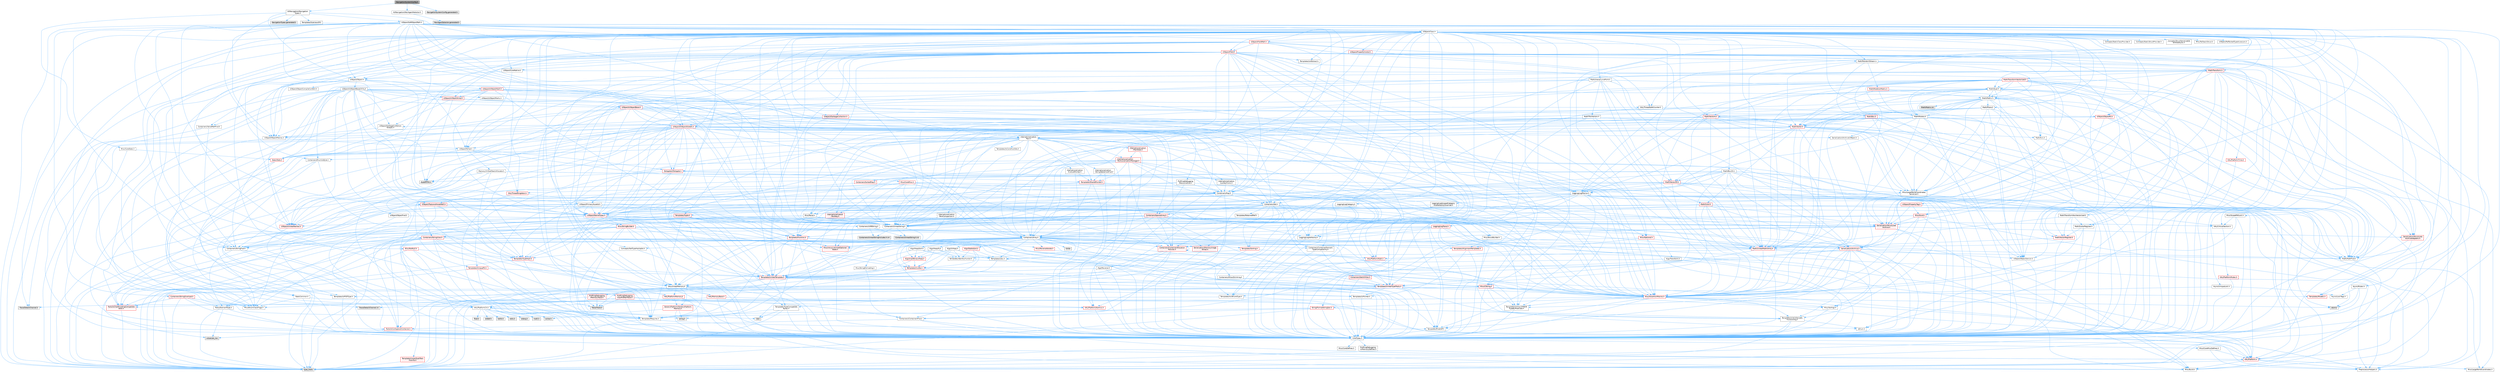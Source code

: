 digraph "NavigationSystemConfig.h"
{
 // INTERACTIVE_SVG=YES
 // LATEX_PDF_SIZE
  bgcolor="transparent";
  edge [fontname=Helvetica,fontsize=10,labelfontname=Helvetica,labelfontsize=10];
  node [fontname=Helvetica,fontsize=10,shape=box,height=0.2,width=0.4];
  Node1 [id="Node000001",label="NavigationSystemConfig.h",height=0.2,width=0.4,color="gray40", fillcolor="grey60", style="filled", fontcolor="black",tooltip=" "];
  Node1 -> Node2 [id="edge1_Node000001_Node000002",color="steelblue1",style="solid",tooltip=" "];
  Node2 [id="Node000002",label="AI/Navigation/Navigation\lTypes.h",height=0.2,width=0.4,color="grey40", fillcolor="white", style="filled",URL="$de/d69/NavigationTypes_8h.html",tooltip=" "];
  Node2 -> Node3 [id="edge2_Node000002_Node000003",color="steelblue1",style="solid",tooltip=" "];
  Node3 [id="Node000003",label="UObject/ObjectMacros.h",height=0.2,width=0.4,color="grey40", fillcolor="white", style="filled",URL="$d8/d8d/ObjectMacros_8h.html",tooltip=" "];
  Node3 -> Node4 [id="edge3_Node000003_Node000004",color="steelblue1",style="solid",tooltip=" "];
  Node4 [id="Node000004",label="Misc/EnumClassFlags.h",height=0.2,width=0.4,color="grey40", fillcolor="white", style="filled",URL="$d8/de7/EnumClassFlags_8h.html",tooltip=" "];
  Node3 -> Node5 [id="edge4_Node000003_Node000005",color="steelblue1",style="solid",tooltip=" "];
  Node5 [id="Node000005",label="UObject/Script.h",height=0.2,width=0.4,color="grey40", fillcolor="white", style="filled",URL="$de/dc6/Script_8h.html",tooltip=" "];
  Node5 -> Node6 [id="edge5_Node000005_Node000006",color="steelblue1",style="solid",tooltip=" "];
  Node6 [id="Node000006",label="Delegates/Delegate.h",height=0.2,width=0.4,color="red", fillcolor="#FFF0F0", style="filled",URL="$d4/d80/Delegate_8h.html",tooltip=" "];
  Node6 -> Node7 [id="edge6_Node000006_Node000007",color="steelblue1",style="solid",tooltip=" "];
  Node7 [id="Node000007",label="CoreTypes.h",height=0.2,width=0.4,color="grey40", fillcolor="white", style="filled",URL="$dc/dec/CoreTypes_8h.html",tooltip=" "];
  Node7 -> Node8 [id="edge7_Node000007_Node000008",color="steelblue1",style="solid",tooltip=" "];
  Node8 [id="Node000008",label="HAL/Platform.h",height=0.2,width=0.4,color="red", fillcolor="#FFF0F0", style="filled",URL="$d9/dd0/Platform_8h.html",tooltip=" "];
  Node8 -> Node9 [id="edge8_Node000008_Node000009",color="steelblue1",style="solid",tooltip=" "];
  Node9 [id="Node000009",label="Misc/Build.h",height=0.2,width=0.4,color="grey40", fillcolor="white", style="filled",URL="$d3/dbb/Build_8h.html",tooltip=" "];
  Node8 -> Node10 [id="edge9_Node000008_Node000010",color="steelblue1",style="solid",tooltip=" "];
  Node10 [id="Node000010",label="Misc/LargeWorldCoordinates.h",height=0.2,width=0.4,color="grey40", fillcolor="white", style="filled",URL="$d2/dcb/LargeWorldCoordinates_8h.html",tooltip=" "];
  Node8 -> Node11 [id="edge10_Node000008_Node000011",color="steelblue1",style="solid",tooltip=" "];
  Node11 [id="Node000011",label="type_traits",height=0.2,width=0.4,color="grey60", fillcolor="#E0E0E0", style="filled",tooltip=" "];
  Node8 -> Node12 [id="edge11_Node000008_Node000012",color="steelblue1",style="solid",tooltip=" "];
  Node12 [id="Node000012",label="PreprocessorHelpers.h",height=0.2,width=0.4,color="grey40", fillcolor="white", style="filled",URL="$db/ddb/PreprocessorHelpers_8h.html",tooltip=" "];
  Node7 -> Node18 [id="edge12_Node000007_Node000018",color="steelblue1",style="solid",tooltip=" "];
  Node18 [id="Node000018",label="ProfilingDebugging\l/UMemoryDefines.h",height=0.2,width=0.4,color="grey40", fillcolor="white", style="filled",URL="$d2/da2/UMemoryDefines_8h.html",tooltip=" "];
  Node7 -> Node19 [id="edge13_Node000007_Node000019",color="steelblue1",style="solid",tooltip=" "];
  Node19 [id="Node000019",label="Misc/CoreMiscDefines.h",height=0.2,width=0.4,color="grey40", fillcolor="white", style="filled",URL="$da/d38/CoreMiscDefines_8h.html",tooltip=" "];
  Node19 -> Node8 [id="edge14_Node000019_Node000008",color="steelblue1",style="solid",tooltip=" "];
  Node19 -> Node12 [id="edge15_Node000019_Node000012",color="steelblue1",style="solid",tooltip=" "];
  Node7 -> Node20 [id="edge16_Node000007_Node000020",color="steelblue1",style="solid",tooltip=" "];
  Node20 [id="Node000020",label="Misc/CoreDefines.h",height=0.2,width=0.4,color="grey40", fillcolor="white", style="filled",URL="$d3/dd2/CoreDefines_8h.html",tooltip=" "];
  Node6 -> Node21 [id="edge17_Node000006_Node000021",color="steelblue1",style="solid",tooltip=" "];
  Node21 [id="Node000021",label="Misc/AssertionMacros.h",height=0.2,width=0.4,color="red", fillcolor="#FFF0F0", style="filled",URL="$d0/dfa/AssertionMacros_8h.html",tooltip=" "];
  Node21 -> Node7 [id="edge18_Node000021_Node000007",color="steelblue1",style="solid",tooltip=" "];
  Node21 -> Node8 [id="edge19_Node000021_Node000008",color="steelblue1",style="solid",tooltip=" "];
  Node21 -> Node12 [id="edge20_Node000021_Node000012",color="steelblue1",style="solid",tooltip=" "];
  Node21 -> Node57 [id="edge21_Node000021_Node000057",color="steelblue1",style="solid",tooltip=" "];
  Node57 [id="Node000057",label="Templates/EnableIf.h",height=0.2,width=0.4,color="grey40", fillcolor="white", style="filled",URL="$d7/d60/EnableIf_8h.html",tooltip=" "];
  Node57 -> Node7 [id="edge22_Node000057_Node000007",color="steelblue1",style="solid",tooltip=" "];
  Node21 -> Node58 [id="edge23_Node000021_Node000058",color="steelblue1",style="solid",tooltip=" "];
  Node58 [id="Node000058",label="Templates/IsArrayOrRefOf\lTypeByPredicate.h",height=0.2,width=0.4,color="grey40", fillcolor="white", style="filled",URL="$d6/da1/IsArrayOrRefOfTypeByPredicate_8h.html",tooltip=" "];
  Node58 -> Node7 [id="edge24_Node000058_Node000007",color="steelblue1",style="solid",tooltip=" "];
  Node21 -> Node59 [id="edge25_Node000021_Node000059",color="steelblue1",style="solid",tooltip=" "];
  Node59 [id="Node000059",label="Templates/IsValidVariadic\lFunctionArg.h",height=0.2,width=0.4,color="grey40", fillcolor="white", style="filled",URL="$d0/dc8/IsValidVariadicFunctionArg_8h.html",tooltip=" "];
  Node59 -> Node7 [id="edge26_Node000059_Node000007",color="steelblue1",style="solid",tooltip=" "];
  Node59 -> Node60 [id="edge27_Node000059_Node000060",color="steelblue1",style="solid",tooltip=" "];
  Node60 [id="Node000060",label="IsEnum.h",height=0.2,width=0.4,color="grey40", fillcolor="white", style="filled",URL="$d4/de5/IsEnum_8h.html",tooltip=" "];
  Node59 -> Node11 [id="edge28_Node000059_Node000011",color="steelblue1",style="solid",tooltip=" "];
  Node21 -> Node61 [id="edge29_Node000021_Node000061",color="steelblue1",style="solid",tooltip=" "];
  Node61 [id="Node000061",label="Traits/IsCharEncodingCompatible\lWith.h",height=0.2,width=0.4,color="red", fillcolor="#FFF0F0", style="filled",URL="$df/dd1/IsCharEncodingCompatibleWith_8h.html",tooltip=" "];
  Node61 -> Node11 [id="edge30_Node000061_Node000011",color="steelblue1",style="solid",tooltip=" "];
  Node21 -> Node63 [id="edge31_Node000021_Node000063",color="steelblue1",style="solid",tooltip=" "];
  Node63 [id="Node000063",label="Misc/VarArgs.h",height=0.2,width=0.4,color="grey40", fillcolor="white", style="filled",URL="$d5/d6f/VarArgs_8h.html",tooltip=" "];
  Node63 -> Node7 [id="edge32_Node000063_Node000007",color="steelblue1",style="solid",tooltip=" "];
  Node21 -> Node64 [id="edge33_Node000021_Node000064",color="steelblue1",style="solid",tooltip=" "];
  Node64 [id="Node000064",label="String/FormatStringSan.h",height=0.2,width=0.4,color="red", fillcolor="#FFF0F0", style="filled",URL="$d3/d8b/FormatStringSan_8h.html",tooltip=" "];
  Node64 -> Node11 [id="edge34_Node000064_Node000011",color="steelblue1",style="solid",tooltip=" "];
  Node64 -> Node7 [id="edge35_Node000064_Node000007",color="steelblue1",style="solid",tooltip=" "];
  Node64 -> Node65 [id="edge36_Node000064_Node000065",color="steelblue1",style="solid",tooltip=" "];
  Node65 [id="Node000065",label="Templates/Requires.h",height=0.2,width=0.4,color="grey40", fillcolor="white", style="filled",URL="$dc/d96/Requires_8h.html",tooltip=" "];
  Node65 -> Node57 [id="edge37_Node000065_Node000057",color="steelblue1",style="solid",tooltip=" "];
  Node65 -> Node11 [id="edge38_Node000065_Node000011",color="steelblue1",style="solid",tooltip=" "];
  Node64 -> Node59 [id="edge39_Node000064_Node000059",color="steelblue1",style="solid",tooltip=" "];
  Node64 -> Node30 [id="edge40_Node000064_Node000030",color="steelblue1",style="solid",tooltip=" "];
  Node30 [id="Node000030",label="Containers/ContainersFwd.h",height=0.2,width=0.4,color="grey40", fillcolor="white", style="filled",URL="$d4/d0a/ContainersFwd_8h.html",tooltip=" "];
  Node30 -> Node8 [id="edge41_Node000030_Node000008",color="steelblue1",style="solid",tooltip=" "];
  Node30 -> Node7 [id="edge42_Node000030_Node000007",color="steelblue1",style="solid",tooltip=" "];
  Node30 -> Node27 [id="edge43_Node000030_Node000027",color="steelblue1",style="solid",tooltip=" "];
  Node27 [id="Node000027",label="Traits/IsContiguousContainer.h",height=0.2,width=0.4,color="red", fillcolor="#FFF0F0", style="filled",URL="$d5/d3c/IsContiguousContainer_8h.html",tooltip=" "];
  Node27 -> Node7 [id="edge44_Node000027_Node000007",color="steelblue1",style="solid",tooltip=" "];
  Node27 -> Node26 [id="edge45_Node000027_Node000026",color="steelblue1",style="solid",tooltip=" "];
  Node26 [id="Node000026",label="initializer_list",height=0.2,width=0.4,color="grey60", fillcolor="#E0E0E0", style="filled",tooltip=" "];
  Node21 -> Node70 [id="edge46_Node000021_Node000070",color="steelblue1",style="solid",tooltip=" "];
  Node70 [id="Node000070",label="atomic",height=0.2,width=0.4,color="grey60", fillcolor="#E0E0E0", style="filled",tooltip=" "];
  Node6 -> Node71 [id="edge47_Node000006_Node000071",color="steelblue1",style="solid",tooltip=" "];
  Node71 [id="Node000071",label="UObject/NameTypes.h",height=0.2,width=0.4,color="red", fillcolor="#FFF0F0", style="filled",URL="$d6/d35/NameTypes_8h.html",tooltip=" "];
  Node71 -> Node7 [id="edge48_Node000071_Node000007",color="steelblue1",style="solid",tooltip=" "];
  Node71 -> Node21 [id="edge49_Node000071_Node000021",color="steelblue1",style="solid",tooltip=" "];
  Node71 -> Node72 [id="edge50_Node000071_Node000072",color="steelblue1",style="solid",tooltip=" "];
  Node72 [id="Node000072",label="HAL/UnrealMemory.h",height=0.2,width=0.4,color="grey40", fillcolor="white", style="filled",URL="$d9/d96/UnrealMemory_8h.html",tooltip=" "];
  Node72 -> Node7 [id="edge51_Node000072_Node000007",color="steelblue1",style="solid",tooltip=" "];
  Node72 -> Node73 [id="edge52_Node000072_Node000073",color="steelblue1",style="solid",tooltip=" "];
  Node73 [id="Node000073",label="GenericPlatform/GenericPlatform\lMemory.h",height=0.2,width=0.4,color="red", fillcolor="#FFF0F0", style="filled",URL="$dd/d22/GenericPlatformMemory_8h.html",tooltip=" "];
  Node73 -> Node7 [id="edge53_Node000073_Node000007",color="steelblue1",style="solid",tooltip=" "];
  Node73 -> Node43 [id="edge54_Node000073_Node000043",color="steelblue1",style="solid",tooltip=" "];
  Node43 [id="Node000043",label="string.h",height=0.2,width=0.4,color="grey60", fillcolor="#E0E0E0", style="filled",tooltip=" "];
  Node73 -> Node36 [id="edge55_Node000073_Node000036",color="steelblue1",style="solid",tooltip=" "];
  Node36 [id="Node000036",label="wchar.h",height=0.2,width=0.4,color="grey60", fillcolor="#E0E0E0", style="filled",tooltip=" "];
  Node72 -> Node76 [id="edge56_Node000072_Node000076",color="steelblue1",style="solid",tooltip=" "];
  Node76 [id="Node000076",label="HAL/MemoryBase.h",height=0.2,width=0.4,color="red", fillcolor="#FFF0F0", style="filled",URL="$d6/d9f/MemoryBase_8h.html",tooltip=" "];
  Node76 -> Node7 [id="edge57_Node000076_Node000007",color="steelblue1",style="solid",tooltip=" "];
  Node76 -> Node50 [id="edge58_Node000076_Node000050",color="steelblue1",style="solid",tooltip=" "];
  Node50 [id="Node000050",label="HAL/PlatformAtomics.h",height=0.2,width=0.4,color="red", fillcolor="#FFF0F0", style="filled",URL="$d3/d36/PlatformAtomics_8h.html",tooltip=" "];
  Node50 -> Node7 [id="edge59_Node000050_Node000007",color="steelblue1",style="solid",tooltip=" "];
  Node76 -> Node34 [id="edge60_Node000076_Node000034",color="steelblue1",style="solid",tooltip=" "];
  Node34 [id="Node000034",label="HAL/PlatformCrt.h",height=0.2,width=0.4,color="grey40", fillcolor="white", style="filled",URL="$d8/d75/PlatformCrt_8h.html",tooltip=" "];
  Node34 -> Node35 [id="edge61_Node000034_Node000035",color="steelblue1",style="solid",tooltip=" "];
  Node35 [id="Node000035",label="new",height=0.2,width=0.4,color="grey60", fillcolor="#E0E0E0", style="filled",tooltip=" "];
  Node34 -> Node36 [id="edge62_Node000034_Node000036",color="steelblue1",style="solid",tooltip=" "];
  Node34 -> Node37 [id="edge63_Node000034_Node000037",color="steelblue1",style="solid",tooltip=" "];
  Node37 [id="Node000037",label="stddef.h",height=0.2,width=0.4,color="grey60", fillcolor="#E0E0E0", style="filled",tooltip=" "];
  Node34 -> Node38 [id="edge64_Node000034_Node000038",color="steelblue1",style="solid",tooltip=" "];
  Node38 [id="Node000038",label="stdlib.h",height=0.2,width=0.4,color="grey60", fillcolor="#E0E0E0", style="filled",tooltip=" "];
  Node34 -> Node39 [id="edge65_Node000034_Node000039",color="steelblue1",style="solid",tooltip=" "];
  Node39 [id="Node000039",label="stdio.h",height=0.2,width=0.4,color="grey60", fillcolor="#E0E0E0", style="filled",tooltip=" "];
  Node34 -> Node40 [id="edge66_Node000034_Node000040",color="steelblue1",style="solid",tooltip=" "];
  Node40 [id="Node000040",label="stdarg.h",height=0.2,width=0.4,color="grey60", fillcolor="#E0E0E0", style="filled",tooltip=" "];
  Node34 -> Node41 [id="edge67_Node000034_Node000041",color="steelblue1",style="solid",tooltip=" "];
  Node41 [id="Node000041",label="math.h",height=0.2,width=0.4,color="grey60", fillcolor="#E0E0E0", style="filled",tooltip=" "];
  Node34 -> Node42 [id="edge68_Node000034_Node000042",color="steelblue1",style="solid",tooltip=" "];
  Node42 [id="Node000042",label="float.h",height=0.2,width=0.4,color="grey60", fillcolor="#E0E0E0", style="filled",tooltip=" "];
  Node34 -> Node43 [id="edge69_Node000034_Node000043",color="steelblue1",style="solid",tooltip=" "];
  Node72 -> Node89 [id="edge70_Node000072_Node000089",color="steelblue1",style="solid",tooltip=" "];
  Node89 [id="Node000089",label="HAL/PlatformMemory.h",height=0.2,width=0.4,color="red", fillcolor="#FFF0F0", style="filled",URL="$de/d68/PlatformMemory_8h.html",tooltip=" "];
  Node89 -> Node7 [id="edge71_Node000089_Node000007",color="steelblue1",style="solid",tooltip=" "];
  Node89 -> Node73 [id="edge72_Node000089_Node000073",color="steelblue1",style="solid",tooltip=" "];
  Node72 -> Node91 [id="edge73_Node000072_Node000091",color="steelblue1",style="solid",tooltip=" "];
  Node91 [id="Node000091",label="ProfilingDebugging\l/MemoryTrace.h",height=0.2,width=0.4,color="red", fillcolor="#FFF0F0", style="filled",URL="$da/dd7/MemoryTrace_8h.html",tooltip=" "];
  Node91 -> Node8 [id="edge74_Node000091_Node000008",color="steelblue1",style="solid",tooltip=" "];
  Node91 -> Node4 [id="edge75_Node000091_Node000004",color="steelblue1",style="solid",tooltip=" "];
  Node91 -> Node56 [id="edge76_Node000091_Node000056",color="steelblue1",style="solid",tooltip=" "];
  Node56 [id="Node000056",label="Trace/Trace.h",height=0.2,width=0.4,color="grey60", fillcolor="#E0E0E0", style="filled",tooltip=" "];
  Node72 -> Node92 [id="edge77_Node000072_Node000092",color="steelblue1",style="solid",tooltip=" "];
  Node92 [id="Node000092",label="Templates/IsPointer.h",height=0.2,width=0.4,color="grey40", fillcolor="white", style="filled",URL="$d7/d05/IsPointer_8h.html",tooltip=" "];
  Node92 -> Node7 [id="edge78_Node000092_Node000007",color="steelblue1",style="solid",tooltip=" "];
  Node71 -> Node93 [id="edge79_Node000071_Node000093",color="steelblue1",style="solid",tooltip=" "];
  Node93 [id="Node000093",label="Templates/UnrealTypeTraits.h",height=0.2,width=0.4,color="red", fillcolor="#FFF0F0", style="filled",URL="$d2/d2d/UnrealTypeTraits_8h.html",tooltip=" "];
  Node93 -> Node7 [id="edge80_Node000093_Node000007",color="steelblue1",style="solid",tooltip=" "];
  Node93 -> Node92 [id="edge81_Node000093_Node000092",color="steelblue1",style="solid",tooltip=" "];
  Node93 -> Node21 [id="edge82_Node000093_Node000021",color="steelblue1",style="solid",tooltip=" "];
  Node93 -> Node57 [id="edge83_Node000093_Node000057",color="steelblue1",style="solid",tooltip=" "];
  Node93 -> Node60 [id="edge84_Node000093_Node000060",color="steelblue1",style="solid",tooltip=" "];
  Node93 -> Node95 [id="edge85_Node000093_Node000095",color="steelblue1",style="solid",tooltip=" "];
  Node95 [id="Node000095",label="Templates/Models.h",height=0.2,width=0.4,color="red", fillcolor="#FFF0F0", style="filled",URL="$d3/d0c/Models_8h.html",tooltip=" "];
  Node93 -> Node96 [id="edge86_Node000093_Node000096",color="steelblue1",style="solid",tooltip=" "];
  Node96 [id="Node000096",label="Templates/IsPODType.h",height=0.2,width=0.4,color="grey40", fillcolor="white", style="filled",URL="$d7/db1/IsPODType_8h.html",tooltip=" "];
  Node96 -> Node7 [id="edge87_Node000096_Node000007",color="steelblue1",style="solid",tooltip=" "];
  Node93 -> Node97 [id="edge88_Node000093_Node000097",color="steelblue1",style="solid",tooltip=" "];
  Node97 [id="Node000097",label="Templates/IsUECoreType.h",height=0.2,width=0.4,color="grey40", fillcolor="white", style="filled",URL="$d1/db8/IsUECoreType_8h.html",tooltip=" "];
  Node97 -> Node7 [id="edge89_Node000097_Node000007",color="steelblue1",style="solid",tooltip=" "];
  Node97 -> Node11 [id="edge90_Node000097_Node000011",color="steelblue1",style="solid",tooltip=" "];
  Node71 -> Node98 [id="edge91_Node000071_Node000098",color="steelblue1",style="solid",tooltip=" "];
  Node98 [id="Node000098",label="Templates/UnrealTemplate.h",height=0.2,width=0.4,color="red", fillcolor="#FFF0F0", style="filled",URL="$d4/d24/UnrealTemplate_8h.html",tooltip=" "];
  Node98 -> Node7 [id="edge92_Node000098_Node000007",color="steelblue1",style="solid",tooltip=" "];
  Node98 -> Node92 [id="edge93_Node000098_Node000092",color="steelblue1",style="solid",tooltip=" "];
  Node98 -> Node72 [id="edge94_Node000098_Node000072",color="steelblue1",style="solid",tooltip=" "];
  Node98 -> Node93 [id="edge95_Node000098_Node000093",color="steelblue1",style="solid",tooltip=" "];
  Node98 -> Node65 [id="edge96_Node000098_Node000065",color="steelblue1",style="solid",tooltip=" "];
  Node98 -> Node102 [id="edge97_Node000098_Node000102",color="steelblue1",style="solid",tooltip=" "];
  Node102 [id="Node000102",label="Templates/TypeCompatible\lBytes.h",height=0.2,width=0.4,color="grey40", fillcolor="white", style="filled",URL="$df/d0a/TypeCompatibleBytes_8h.html",tooltip=" "];
  Node102 -> Node7 [id="edge98_Node000102_Node000007",color="steelblue1",style="solid",tooltip=" "];
  Node102 -> Node43 [id="edge99_Node000102_Node000043",color="steelblue1",style="solid",tooltip=" "];
  Node102 -> Node35 [id="edge100_Node000102_Node000035",color="steelblue1",style="solid",tooltip=" "];
  Node102 -> Node11 [id="edge101_Node000102_Node000011",color="steelblue1",style="solid",tooltip=" "];
  Node98 -> Node27 [id="edge102_Node000098_Node000027",color="steelblue1",style="solid",tooltip=" "];
  Node98 -> Node11 [id="edge103_Node000098_Node000011",color="steelblue1",style="solid",tooltip=" "];
  Node71 -> Node104 [id="edge104_Node000071_Node000104",color="steelblue1",style="solid",tooltip=" "];
  Node104 [id="Node000104",label="Containers/UnrealString.h",height=0.2,width=0.4,color="grey40", fillcolor="white", style="filled",URL="$d5/dba/UnrealString_8h.html",tooltip=" "];
  Node104 -> Node105 [id="edge105_Node000104_Node000105",color="steelblue1",style="solid",tooltip=" "];
  Node105 [id="Node000105",label="Containers/UnrealStringIncludes.h.inl",height=0.2,width=0.4,color="grey60", fillcolor="#E0E0E0", style="filled",tooltip=" "];
  Node104 -> Node106 [id="edge106_Node000104_Node000106",color="steelblue1",style="solid",tooltip=" "];
  Node106 [id="Node000106",label="Containers/UnrealString.h.inl",height=0.2,width=0.4,color="grey60", fillcolor="#E0E0E0", style="filled",tooltip=" "];
  Node104 -> Node107 [id="edge107_Node000104_Node000107",color="steelblue1",style="solid",tooltip=" "];
  Node107 [id="Node000107",label="Misc/StringFormatArg.h",height=0.2,width=0.4,color="grey40", fillcolor="white", style="filled",URL="$d2/d16/StringFormatArg_8h.html",tooltip=" "];
  Node107 -> Node30 [id="edge108_Node000107_Node000030",color="steelblue1",style="solid",tooltip=" "];
  Node71 -> Node108 [id="edge109_Node000071_Node000108",color="steelblue1",style="solid",tooltip=" "];
  Node108 [id="Node000108",label="HAL/CriticalSection.h",height=0.2,width=0.4,color="grey40", fillcolor="white", style="filled",URL="$d6/d90/CriticalSection_8h.html",tooltip=" "];
  Node108 -> Node109 [id="edge110_Node000108_Node000109",color="steelblue1",style="solid",tooltip=" "];
  Node109 [id="Node000109",label="HAL/PlatformMutex.h",height=0.2,width=0.4,color="red", fillcolor="#FFF0F0", style="filled",URL="$d9/d0b/PlatformMutex_8h.html",tooltip=" "];
  Node109 -> Node7 [id="edge111_Node000109_Node000007",color="steelblue1",style="solid",tooltip=" "];
  Node71 -> Node24 [id="edge112_Node000071_Node000024",color="steelblue1",style="solid",tooltip=" "];
  Node24 [id="Node000024",label="Containers/StringFwd.h",height=0.2,width=0.4,color="grey40", fillcolor="white", style="filled",URL="$df/d37/StringFwd_8h.html",tooltip=" "];
  Node24 -> Node7 [id="edge113_Node000024_Node000007",color="steelblue1",style="solid",tooltip=" "];
  Node24 -> Node25 [id="edge114_Node000024_Node000025",color="steelblue1",style="solid",tooltip=" "];
  Node25 [id="Node000025",label="Traits/ElementType.h",height=0.2,width=0.4,color="grey40", fillcolor="white", style="filled",URL="$d5/d4f/ElementType_8h.html",tooltip=" "];
  Node25 -> Node8 [id="edge115_Node000025_Node000008",color="steelblue1",style="solid",tooltip=" "];
  Node25 -> Node26 [id="edge116_Node000025_Node000026",color="steelblue1",style="solid",tooltip=" "];
  Node25 -> Node11 [id="edge117_Node000025_Node000011",color="steelblue1",style="solid",tooltip=" "];
  Node24 -> Node27 [id="edge118_Node000024_Node000027",color="steelblue1",style="solid",tooltip=" "];
  Node71 -> Node176 [id="edge119_Node000071_Node000176",color="steelblue1",style="solid",tooltip=" "];
  Node176 [id="Node000176",label="UObject/UnrealNames.h",height=0.2,width=0.4,color="red", fillcolor="#FFF0F0", style="filled",URL="$d8/db1/UnrealNames_8h.html",tooltip=" "];
  Node176 -> Node7 [id="edge120_Node000176_Node000007",color="steelblue1",style="solid",tooltip=" "];
  Node71 -> Node125 [id="edge121_Node000071_Node000125",color="steelblue1",style="solid",tooltip=" "];
  Node125 [id="Node000125",label="Misc/IntrusiveUnsetOptional\lState.h",height=0.2,width=0.4,color="red", fillcolor="#FFF0F0", style="filled",URL="$d2/d0a/IntrusiveUnsetOptionalState_8h.html",tooltip=" "];
  Node71 -> Node178 [id="edge122_Node000071_Node000178",color="steelblue1",style="solid",tooltip=" "];
  Node178 [id="Node000178",label="Misc/StringBuilder.h",height=0.2,width=0.4,color="red", fillcolor="#FFF0F0", style="filled",URL="$d4/d52/StringBuilder_8h.html",tooltip=" "];
  Node178 -> Node24 [id="edge123_Node000178_Node000024",color="steelblue1",style="solid",tooltip=" "];
  Node178 -> Node179 [id="edge124_Node000178_Node000179",color="steelblue1",style="solid",tooltip=" "];
  Node179 [id="Node000179",label="Containers/StringView.h",height=0.2,width=0.4,color="red", fillcolor="#FFF0F0", style="filled",URL="$dd/dea/StringView_8h.html",tooltip=" "];
  Node179 -> Node7 [id="edge125_Node000179_Node000007",color="steelblue1",style="solid",tooltip=" "];
  Node179 -> Node24 [id="edge126_Node000179_Node000024",color="steelblue1",style="solid",tooltip=" "];
  Node179 -> Node72 [id="edge127_Node000179_Node000072",color="steelblue1",style="solid",tooltip=" "];
  Node179 -> Node173 [id="edge128_Node000179_Node000173",color="steelblue1",style="solid",tooltip=" "];
  Node173 [id="Node000173",label="Math/UnrealMathUtility.h",height=0.2,width=0.4,color="red", fillcolor="#FFF0F0", style="filled",URL="$db/db8/UnrealMathUtility_8h.html",tooltip=" "];
  Node173 -> Node7 [id="edge129_Node000173_Node000007",color="steelblue1",style="solid",tooltip=" "];
  Node173 -> Node21 [id="edge130_Node000173_Node000021",color="steelblue1",style="solid",tooltip=" "];
  Node173 -> Node114 [id="edge131_Node000173_Node000114",color="steelblue1",style="solid",tooltip=" "];
  Node114 [id="Node000114",label="HAL/PlatformMath.h",height=0.2,width=0.4,color="red", fillcolor="#FFF0F0", style="filled",URL="$dc/d53/PlatformMath_8h.html",tooltip=" "];
  Node114 -> Node7 [id="edge132_Node000114_Node000007",color="steelblue1",style="solid",tooltip=" "];
  Node173 -> Node31 [id="edge133_Node000173_Node000031",color="steelblue1",style="solid",tooltip=" "];
  Node31 [id="Node000031",label="Math/MathFwd.h",height=0.2,width=0.4,color="grey40", fillcolor="white", style="filled",URL="$d2/d10/MathFwd_8h.html",tooltip=" "];
  Node31 -> Node8 [id="edge134_Node000031_Node000008",color="steelblue1",style="solid",tooltip=" "];
  Node173 -> Node65 [id="edge135_Node000173_Node000065",color="steelblue1",style="solid",tooltip=" "];
  Node179 -> Node148 [id="edge136_Node000179_Node000148",color="steelblue1",style="solid",tooltip=" "];
  Node148 [id="Node000148",label="Misc/CString.h",height=0.2,width=0.4,color="red", fillcolor="#FFF0F0", style="filled",URL="$d2/d49/CString_8h.html",tooltip=" "];
  Node148 -> Node7 [id="edge137_Node000148_Node000007",color="steelblue1",style="solid",tooltip=" "];
  Node148 -> Node34 [id="edge138_Node000148_Node000034",color="steelblue1",style="solid",tooltip=" "];
  Node148 -> Node21 [id="edge139_Node000148_Node000021",color="steelblue1",style="solid",tooltip=" "];
  Node148 -> Node63 [id="edge140_Node000148_Node000063",color="steelblue1",style="solid",tooltip=" "];
  Node148 -> Node58 [id="edge141_Node000148_Node000058",color="steelblue1",style="solid",tooltip=" "];
  Node148 -> Node59 [id="edge142_Node000148_Node000059",color="steelblue1",style="solid",tooltip=" "];
  Node148 -> Node61 [id="edge143_Node000148_Node000061",color="steelblue1",style="solid",tooltip=" "];
  Node179 -> Node127 [id="edge144_Node000179_Node000127",color="steelblue1",style="solid",tooltip=" "];
  Node127 [id="Node000127",label="Misc/ReverseIterate.h",height=0.2,width=0.4,color="red", fillcolor="#FFF0F0", style="filled",URL="$db/de3/ReverseIterate_8h.html",tooltip=" "];
  Node127 -> Node8 [id="edge145_Node000127_Node000008",color="steelblue1",style="solid",tooltip=" "];
  Node179 -> Node65 [id="edge146_Node000179_Node000065",color="steelblue1",style="solid",tooltip=" "];
  Node179 -> Node98 [id="edge147_Node000179_Node000098",color="steelblue1",style="solid",tooltip=" "];
  Node179 -> Node25 [id="edge148_Node000179_Node000025",color="steelblue1",style="solid",tooltip=" "];
  Node179 -> Node61 [id="edge149_Node000179_Node000061",color="steelblue1",style="solid",tooltip=" "];
  Node179 -> Node27 [id="edge150_Node000179_Node000027",color="steelblue1",style="solid",tooltip=" "];
  Node179 -> Node11 [id="edge151_Node000179_Node000011",color="steelblue1",style="solid",tooltip=" "];
  Node178 -> Node7 [id="edge152_Node000178_Node000007",color="steelblue1",style="solid",tooltip=" "];
  Node178 -> Node72 [id="edge153_Node000178_Node000072",color="steelblue1",style="solid",tooltip=" "];
  Node178 -> Node21 [id="edge154_Node000178_Node000021",color="steelblue1",style="solid",tooltip=" "];
  Node178 -> Node148 [id="edge155_Node000178_Node000148",color="steelblue1",style="solid",tooltip=" "];
  Node178 -> Node57 [id="edge156_Node000178_Node000057",color="steelblue1",style="solid",tooltip=" "];
  Node178 -> Node58 [id="edge157_Node000178_Node000058",color="steelblue1",style="solid",tooltip=" "];
  Node178 -> Node59 [id="edge158_Node000178_Node000059",color="steelblue1",style="solid",tooltip=" "];
  Node178 -> Node65 [id="edge159_Node000178_Node000065",color="steelblue1",style="solid",tooltip=" "];
  Node178 -> Node98 [id="edge160_Node000178_Node000098",color="steelblue1",style="solid",tooltip=" "];
  Node178 -> Node93 [id="edge161_Node000178_Node000093",color="steelblue1",style="solid",tooltip=" "];
  Node178 -> Node61 [id="edge162_Node000178_Node000061",color="steelblue1",style="solid",tooltip=" "];
  Node178 -> Node27 [id="edge163_Node000178_Node000027",color="steelblue1",style="solid",tooltip=" "];
  Node178 -> Node11 [id="edge164_Node000178_Node000011",color="steelblue1",style="solid",tooltip=" "];
  Node71 -> Node56 [id="edge165_Node000071_Node000056",color="steelblue1",style="solid",tooltip=" "];
  Node6 -> Node184 [id="edge166_Node000006_Node000184",color="steelblue1",style="solid",tooltip=" "];
  Node184 [id="Node000184",label="Templates/SharedPointer.h",height=0.2,width=0.4,color="red", fillcolor="#FFF0F0", style="filled",URL="$d2/d17/SharedPointer_8h.html",tooltip=" "];
  Node184 -> Node7 [id="edge167_Node000184_Node000007",color="steelblue1",style="solid",tooltip=" "];
  Node184 -> Node125 [id="edge168_Node000184_Node000125",color="steelblue1",style="solid",tooltip=" "];
  Node184 -> Node21 [id="edge169_Node000184_Node000021",color="steelblue1",style="solid",tooltip=" "];
  Node184 -> Node72 [id="edge170_Node000184_Node000072",color="steelblue1",style="solid",tooltip=" "];
  Node184 -> Node124 [id="edge171_Node000184_Node000124",color="steelblue1",style="solid",tooltip=" "];
  Node124 [id="Node000124",label="Containers/Array.h",height=0.2,width=0.4,color="grey40", fillcolor="white", style="filled",URL="$df/dd0/Array_8h.html",tooltip=" "];
  Node124 -> Node7 [id="edge172_Node000124_Node000007",color="steelblue1",style="solid",tooltip=" "];
  Node124 -> Node21 [id="edge173_Node000124_Node000021",color="steelblue1",style="solid",tooltip=" "];
  Node124 -> Node125 [id="edge174_Node000124_Node000125",color="steelblue1",style="solid",tooltip=" "];
  Node124 -> Node127 [id="edge175_Node000124_Node000127",color="steelblue1",style="solid",tooltip=" "];
  Node124 -> Node72 [id="edge176_Node000124_Node000072",color="steelblue1",style="solid",tooltip=" "];
  Node124 -> Node93 [id="edge177_Node000124_Node000093",color="steelblue1",style="solid",tooltip=" "];
  Node124 -> Node98 [id="edge178_Node000124_Node000098",color="steelblue1",style="solid",tooltip=" "];
  Node124 -> Node129 [id="edge179_Node000124_Node000129",color="steelblue1",style="solid",tooltip=" "];
  Node129 [id="Node000129",label="Containers/AllowShrinking.h",height=0.2,width=0.4,color="grey40", fillcolor="white", style="filled",URL="$d7/d1a/AllowShrinking_8h.html",tooltip=" "];
  Node129 -> Node7 [id="edge180_Node000129_Node000007",color="steelblue1",style="solid",tooltip=" "];
  Node124 -> Node112 [id="edge181_Node000124_Node000112",color="steelblue1",style="solid",tooltip=" "];
  Node112 [id="Node000112",label="Containers/ContainerAllocation\lPolicies.h",height=0.2,width=0.4,color="red", fillcolor="#FFF0F0", style="filled",URL="$d7/dff/ContainerAllocationPolicies_8h.html",tooltip=" "];
  Node112 -> Node7 [id="edge182_Node000112_Node000007",color="steelblue1",style="solid",tooltip=" "];
  Node112 -> Node112 [id="edge183_Node000112_Node000112",color="steelblue1",style="solid",tooltip=" "];
  Node112 -> Node114 [id="edge184_Node000112_Node000114",color="steelblue1",style="solid",tooltip=" "];
  Node112 -> Node72 [id="edge185_Node000112_Node000072",color="steelblue1",style="solid",tooltip=" "];
  Node112 -> Node21 [id="edge186_Node000112_Node000021",color="steelblue1",style="solid",tooltip=" "];
  Node112 -> Node102 [id="edge187_Node000112_Node000102",color="steelblue1",style="solid",tooltip=" "];
  Node112 -> Node11 [id="edge188_Node000112_Node000011",color="steelblue1",style="solid",tooltip=" "];
  Node124 -> Node130 [id="edge189_Node000124_Node000130",color="steelblue1",style="solid",tooltip=" "];
  Node130 [id="Node000130",label="Containers/ContainerElement\lTypeCompatibility.h",height=0.2,width=0.4,color="grey40", fillcolor="white", style="filled",URL="$df/ddf/ContainerElementTypeCompatibility_8h.html",tooltip=" "];
  Node130 -> Node7 [id="edge190_Node000130_Node000007",color="steelblue1",style="solid",tooltip=" "];
  Node130 -> Node93 [id="edge191_Node000130_Node000093",color="steelblue1",style="solid",tooltip=" "];
  Node124 -> Node131 [id="edge192_Node000124_Node000131",color="steelblue1",style="solid",tooltip=" "];
  Node131 [id="Node000131",label="Serialization/Archive.h",height=0.2,width=0.4,color="red", fillcolor="#FFF0F0", style="filled",URL="$d7/d3b/Archive_8h.html",tooltip=" "];
  Node131 -> Node7 [id="edge193_Node000131_Node000007",color="steelblue1",style="solid",tooltip=" "];
  Node131 -> Node31 [id="edge194_Node000131_Node000031",color="steelblue1",style="solid",tooltip=" "];
  Node131 -> Node21 [id="edge195_Node000131_Node000021",color="steelblue1",style="solid",tooltip=" "];
  Node131 -> Node9 [id="edge196_Node000131_Node000009",color="steelblue1",style="solid",tooltip=" "];
  Node131 -> Node63 [id="edge197_Node000131_Node000063",color="steelblue1",style="solid",tooltip=" "];
  Node131 -> Node57 [id="edge198_Node000131_Node000057",color="steelblue1",style="solid",tooltip=" "];
  Node131 -> Node58 [id="edge199_Node000131_Node000058",color="steelblue1",style="solid",tooltip=" "];
  Node131 -> Node59 [id="edge200_Node000131_Node000059",color="steelblue1",style="solid",tooltip=" "];
  Node131 -> Node98 [id="edge201_Node000131_Node000098",color="steelblue1",style="solid",tooltip=" "];
  Node131 -> Node61 [id="edge202_Node000131_Node000061",color="steelblue1",style="solid",tooltip=" "];
  Node131 -> Node140 [id="edge203_Node000131_Node000140",color="steelblue1",style="solid",tooltip=" "];
  Node140 [id="Node000140",label="UObject/ObjectVersion.h",height=0.2,width=0.4,color="grey40", fillcolor="white", style="filled",URL="$da/d63/ObjectVersion_8h.html",tooltip=" "];
  Node140 -> Node7 [id="edge204_Node000140_Node000007",color="steelblue1",style="solid",tooltip=" "];
  Node124 -> Node141 [id="edge205_Node000124_Node000141",color="steelblue1",style="solid",tooltip=" "];
  Node141 [id="Node000141",label="Serialization/MemoryImage\lWriter.h",height=0.2,width=0.4,color="red", fillcolor="#FFF0F0", style="filled",URL="$d0/d08/MemoryImageWriter_8h.html",tooltip=" "];
  Node141 -> Node7 [id="edge206_Node000141_Node000007",color="steelblue1",style="solid",tooltip=" "];
  Node124 -> Node155 [id="edge207_Node000124_Node000155",color="steelblue1",style="solid",tooltip=" "];
  Node155 [id="Node000155",label="Algo/Heapify.h",height=0.2,width=0.4,color="grey40", fillcolor="white", style="filled",URL="$d0/d2a/Heapify_8h.html",tooltip=" "];
  Node155 -> Node156 [id="edge208_Node000155_Node000156",color="steelblue1",style="solid",tooltip=" "];
  Node156 [id="Node000156",label="Algo/Impl/BinaryHeap.h",height=0.2,width=0.4,color="red", fillcolor="#FFF0F0", style="filled",URL="$d7/da3/Algo_2Impl_2BinaryHeap_8h.html",tooltip=" "];
  Node156 -> Node157 [id="edge209_Node000156_Node000157",color="steelblue1",style="solid",tooltip=" "];
  Node157 [id="Node000157",label="Templates/Invoke.h",height=0.2,width=0.4,color="red", fillcolor="#FFF0F0", style="filled",URL="$d7/deb/Invoke_8h.html",tooltip=" "];
  Node157 -> Node7 [id="edge210_Node000157_Node000007",color="steelblue1",style="solid",tooltip=" "];
  Node157 -> Node98 [id="edge211_Node000157_Node000098",color="steelblue1",style="solid",tooltip=" "];
  Node157 -> Node11 [id="edge212_Node000157_Node000011",color="steelblue1",style="solid",tooltip=" "];
  Node156 -> Node11 [id="edge213_Node000156_Node000011",color="steelblue1",style="solid",tooltip=" "];
  Node155 -> Node161 [id="edge214_Node000155_Node000161",color="steelblue1",style="solid",tooltip=" "];
  Node161 [id="Node000161",label="Templates/IdentityFunctor.h",height=0.2,width=0.4,color="grey40", fillcolor="white", style="filled",URL="$d7/d2e/IdentityFunctor_8h.html",tooltip=" "];
  Node161 -> Node8 [id="edge215_Node000161_Node000008",color="steelblue1",style="solid",tooltip=" "];
  Node155 -> Node157 [id="edge216_Node000155_Node000157",color="steelblue1",style="solid",tooltip=" "];
  Node155 -> Node162 [id="edge217_Node000155_Node000162",color="steelblue1",style="solid",tooltip=" "];
  Node162 [id="Node000162",label="Templates/Less.h",height=0.2,width=0.4,color="grey40", fillcolor="white", style="filled",URL="$de/dc8/Less_8h.html",tooltip=" "];
  Node162 -> Node7 [id="edge218_Node000162_Node000007",color="steelblue1",style="solid",tooltip=" "];
  Node162 -> Node98 [id="edge219_Node000162_Node000098",color="steelblue1",style="solid",tooltip=" "];
  Node155 -> Node98 [id="edge220_Node000155_Node000098",color="steelblue1",style="solid",tooltip=" "];
  Node124 -> Node163 [id="edge221_Node000124_Node000163",color="steelblue1",style="solid",tooltip=" "];
  Node163 [id="Node000163",label="Algo/HeapSort.h",height=0.2,width=0.4,color="grey40", fillcolor="white", style="filled",URL="$d3/d92/HeapSort_8h.html",tooltip=" "];
  Node163 -> Node156 [id="edge222_Node000163_Node000156",color="steelblue1",style="solid",tooltip=" "];
  Node163 -> Node161 [id="edge223_Node000163_Node000161",color="steelblue1",style="solid",tooltip=" "];
  Node163 -> Node162 [id="edge224_Node000163_Node000162",color="steelblue1",style="solid",tooltip=" "];
  Node163 -> Node98 [id="edge225_Node000163_Node000098",color="steelblue1",style="solid",tooltip=" "];
  Node124 -> Node164 [id="edge226_Node000124_Node000164",color="steelblue1",style="solid",tooltip=" "];
  Node164 [id="Node000164",label="Algo/IsHeap.h",height=0.2,width=0.4,color="grey40", fillcolor="white", style="filled",URL="$de/d32/IsHeap_8h.html",tooltip=" "];
  Node164 -> Node156 [id="edge227_Node000164_Node000156",color="steelblue1",style="solid",tooltip=" "];
  Node164 -> Node161 [id="edge228_Node000164_Node000161",color="steelblue1",style="solid",tooltip=" "];
  Node164 -> Node157 [id="edge229_Node000164_Node000157",color="steelblue1",style="solid",tooltip=" "];
  Node164 -> Node162 [id="edge230_Node000164_Node000162",color="steelblue1",style="solid",tooltip=" "];
  Node164 -> Node98 [id="edge231_Node000164_Node000098",color="steelblue1",style="solid",tooltip=" "];
  Node124 -> Node156 [id="edge232_Node000124_Node000156",color="steelblue1",style="solid",tooltip=" "];
  Node124 -> Node165 [id="edge233_Node000124_Node000165",color="steelblue1",style="solid",tooltip=" "];
  Node165 [id="Node000165",label="Algo/StableSort.h",height=0.2,width=0.4,color="red", fillcolor="#FFF0F0", style="filled",URL="$d7/d3c/StableSort_8h.html",tooltip=" "];
  Node165 -> Node161 [id="edge234_Node000165_Node000161",color="steelblue1",style="solid",tooltip=" "];
  Node165 -> Node157 [id="edge235_Node000165_Node000157",color="steelblue1",style="solid",tooltip=" "];
  Node165 -> Node162 [id="edge236_Node000165_Node000162",color="steelblue1",style="solid",tooltip=" "];
  Node165 -> Node98 [id="edge237_Node000165_Node000098",color="steelblue1",style="solid",tooltip=" "];
  Node124 -> Node168 [id="edge238_Node000124_Node000168",color="steelblue1",style="solid",tooltip=" "];
  Node168 [id="Node000168",label="Concepts/GetTypeHashable.h",height=0.2,width=0.4,color="grey40", fillcolor="white", style="filled",URL="$d3/da2/GetTypeHashable_8h.html",tooltip=" "];
  Node168 -> Node7 [id="edge239_Node000168_Node000007",color="steelblue1",style="solid",tooltip=" "];
  Node168 -> Node146 [id="edge240_Node000168_Node000146",color="steelblue1",style="solid",tooltip=" "];
  Node146 [id="Node000146",label="Templates/TypeHash.h",height=0.2,width=0.4,color="red", fillcolor="#FFF0F0", style="filled",URL="$d1/d62/TypeHash_8h.html",tooltip=" "];
  Node146 -> Node7 [id="edge241_Node000146_Node000007",color="steelblue1",style="solid",tooltip=" "];
  Node146 -> Node65 [id="edge242_Node000146_Node000065",color="steelblue1",style="solid",tooltip=" "];
  Node146 -> Node11 [id="edge243_Node000146_Node000011",color="steelblue1",style="solid",tooltip=" "];
  Node124 -> Node161 [id="edge244_Node000124_Node000161",color="steelblue1",style="solid",tooltip=" "];
  Node124 -> Node157 [id="edge245_Node000124_Node000157",color="steelblue1",style="solid",tooltip=" "];
  Node124 -> Node162 [id="edge246_Node000124_Node000162",color="steelblue1",style="solid",tooltip=" "];
  Node124 -> Node169 [id="edge247_Node000124_Node000169",color="steelblue1",style="solid",tooltip=" "];
  Node169 [id="Node000169",label="Templates/LosesQualifiers\lFromTo.h",height=0.2,width=0.4,color="red", fillcolor="#FFF0F0", style="filled",URL="$d2/db3/LosesQualifiersFromTo_8h.html",tooltip=" "];
  Node169 -> Node11 [id="edge248_Node000169_Node000011",color="steelblue1",style="solid",tooltip=" "];
  Node124 -> Node65 [id="edge249_Node000124_Node000065",color="steelblue1",style="solid",tooltip=" "];
  Node124 -> Node170 [id="edge250_Node000124_Node000170",color="steelblue1",style="solid",tooltip=" "];
  Node170 [id="Node000170",label="Templates/Sorting.h",height=0.2,width=0.4,color="red", fillcolor="#FFF0F0", style="filled",URL="$d3/d9e/Sorting_8h.html",tooltip=" "];
  Node170 -> Node7 [id="edge251_Node000170_Node000007",color="steelblue1",style="solid",tooltip=" "];
  Node170 -> Node114 [id="edge252_Node000170_Node000114",color="steelblue1",style="solid",tooltip=" "];
  Node170 -> Node162 [id="edge253_Node000170_Node000162",color="steelblue1",style="solid",tooltip=" "];
  Node124 -> Node174 [id="edge254_Node000124_Node000174",color="steelblue1",style="solid",tooltip=" "];
  Node174 [id="Node000174",label="Templates/AlignmentTemplates.h",height=0.2,width=0.4,color="red", fillcolor="#FFF0F0", style="filled",URL="$dd/d32/AlignmentTemplates_8h.html",tooltip=" "];
  Node174 -> Node7 [id="edge255_Node000174_Node000007",color="steelblue1",style="solid",tooltip=" "];
  Node174 -> Node92 [id="edge256_Node000174_Node000092",color="steelblue1",style="solid",tooltip=" "];
  Node124 -> Node25 [id="edge257_Node000124_Node000025",color="steelblue1",style="solid",tooltip=" "];
  Node124 -> Node120 [id="edge258_Node000124_Node000120",color="steelblue1",style="solid",tooltip=" "];
  Node120 [id="Node000120",label="limits",height=0.2,width=0.4,color="grey60", fillcolor="#E0E0E0", style="filled",tooltip=" "];
  Node124 -> Node11 [id="edge259_Node000124_Node000011",color="steelblue1",style="solid",tooltip=" "];
  Node184 -> Node186 [id="edge260_Node000184_Node000186",color="steelblue1",style="solid",tooltip=" "];
  Node186 [id="Node000186",label="Containers/Map.h",height=0.2,width=0.4,color="grey40", fillcolor="white", style="filled",URL="$df/d79/Map_8h.html",tooltip=" "];
  Node186 -> Node7 [id="edge261_Node000186_Node000007",color="steelblue1",style="solid",tooltip=" "];
  Node186 -> Node187 [id="edge262_Node000186_Node000187",color="steelblue1",style="solid",tooltip=" "];
  Node187 [id="Node000187",label="Algo/Reverse.h",height=0.2,width=0.4,color="grey40", fillcolor="white", style="filled",URL="$d5/d93/Reverse_8h.html",tooltip=" "];
  Node187 -> Node7 [id="edge263_Node000187_Node000007",color="steelblue1",style="solid",tooltip=" "];
  Node187 -> Node98 [id="edge264_Node000187_Node000098",color="steelblue1",style="solid",tooltip=" "];
  Node186 -> Node130 [id="edge265_Node000186_Node000130",color="steelblue1",style="solid",tooltip=" "];
  Node186 -> Node188 [id="edge266_Node000186_Node000188",color="steelblue1",style="solid",tooltip=" "];
  Node188 [id="Node000188",label="Containers/Set.h",height=0.2,width=0.4,color="grey40", fillcolor="white", style="filled",URL="$d4/d45/Set_8h.html",tooltip=" "];
  Node188 -> Node112 [id="edge267_Node000188_Node000112",color="steelblue1",style="solid",tooltip=" "];
  Node188 -> Node130 [id="edge268_Node000188_Node000130",color="steelblue1",style="solid",tooltip=" "];
  Node188 -> Node189 [id="edge269_Node000188_Node000189",color="steelblue1",style="solid",tooltip=" "];
  Node189 [id="Node000189",label="Containers/SetUtilities.h",height=0.2,width=0.4,color="red", fillcolor="#FFF0F0", style="filled",URL="$dc/de5/SetUtilities_8h.html",tooltip=" "];
  Node189 -> Node7 [id="edge270_Node000189_Node000007",color="steelblue1",style="solid",tooltip=" "];
  Node189 -> Node93 [id="edge271_Node000189_Node000093",color="steelblue1",style="solid",tooltip=" "];
  Node188 -> Node190 [id="edge272_Node000188_Node000190",color="steelblue1",style="solid",tooltip=" "];
  Node190 [id="Node000190",label="Containers/SparseArray.h",height=0.2,width=0.4,color="red", fillcolor="#FFF0F0", style="filled",URL="$d5/dbf/SparseArray_8h.html",tooltip=" "];
  Node190 -> Node7 [id="edge273_Node000190_Node000007",color="steelblue1",style="solid",tooltip=" "];
  Node190 -> Node21 [id="edge274_Node000190_Node000021",color="steelblue1",style="solid",tooltip=" "];
  Node190 -> Node72 [id="edge275_Node000190_Node000072",color="steelblue1",style="solid",tooltip=" "];
  Node190 -> Node93 [id="edge276_Node000190_Node000093",color="steelblue1",style="solid",tooltip=" "];
  Node190 -> Node98 [id="edge277_Node000190_Node000098",color="steelblue1",style="solid",tooltip=" "];
  Node190 -> Node112 [id="edge278_Node000190_Node000112",color="steelblue1",style="solid",tooltip=" "];
  Node190 -> Node162 [id="edge279_Node000190_Node000162",color="steelblue1",style="solid",tooltip=" "];
  Node190 -> Node124 [id="edge280_Node000190_Node000124",color="steelblue1",style="solid",tooltip=" "];
  Node190 -> Node173 [id="edge281_Node000190_Node000173",color="steelblue1",style="solid",tooltip=" "];
  Node190 -> Node193 [id="edge282_Node000190_Node000193",color="steelblue1",style="solid",tooltip=" "];
  Node193 [id="Node000193",label="Serialization/Structured\lArchive.h",height=0.2,width=0.4,color="red", fillcolor="#FFF0F0", style="filled",URL="$d9/d1e/StructuredArchive_8h.html",tooltip=" "];
  Node193 -> Node124 [id="edge283_Node000193_Node000124",color="steelblue1",style="solid",tooltip=" "];
  Node193 -> Node112 [id="edge284_Node000193_Node000112",color="steelblue1",style="solid",tooltip=" "];
  Node193 -> Node7 [id="edge285_Node000193_Node000007",color="steelblue1",style="solid",tooltip=" "];
  Node193 -> Node9 [id="edge286_Node000193_Node000009",color="steelblue1",style="solid",tooltip=" "];
  Node193 -> Node131 [id="edge287_Node000193_Node000131",color="steelblue1",style="solid",tooltip=" "];
  Node193 -> Node197 [id="edge288_Node000193_Node000197",color="steelblue1",style="solid",tooltip=" "];
  Node197 [id="Node000197",label="Serialization/Structured\lArchiveAdapters.h",height=0.2,width=0.4,color="red", fillcolor="#FFF0F0", style="filled",URL="$d3/de1/StructuredArchiveAdapters_8h.html",tooltip=" "];
  Node197 -> Node7 [id="edge289_Node000197_Node000007",color="steelblue1",style="solid",tooltip=" "];
  Node197 -> Node95 [id="edge290_Node000197_Node000095",color="steelblue1",style="solid",tooltip=" "];
  Node190 -> Node141 [id="edge291_Node000190_Node000141",color="steelblue1",style="solid",tooltip=" "];
  Node190 -> Node104 [id="edge292_Node000190_Node000104",color="steelblue1",style="solid",tooltip=" "];
  Node190 -> Node125 [id="edge293_Node000190_Node000125",color="steelblue1",style="solid",tooltip=" "];
  Node188 -> Node30 [id="edge294_Node000188_Node000030",color="steelblue1",style="solid",tooltip=" "];
  Node188 -> Node173 [id="edge295_Node000188_Node000173",color="steelblue1",style="solid",tooltip=" "];
  Node188 -> Node21 [id="edge296_Node000188_Node000021",color="steelblue1",style="solid",tooltip=" "];
  Node188 -> Node208 [id="edge297_Node000188_Node000208",color="steelblue1",style="solid",tooltip=" "];
  Node208 [id="Node000208",label="Misc/StructBuilder.h",height=0.2,width=0.4,color="grey40", fillcolor="white", style="filled",URL="$d9/db3/StructBuilder_8h.html",tooltip=" "];
  Node208 -> Node7 [id="edge298_Node000208_Node000007",color="steelblue1",style="solid",tooltip=" "];
  Node208 -> Node173 [id="edge299_Node000208_Node000173",color="steelblue1",style="solid",tooltip=" "];
  Node208 -> Node174 [id="edge300_Node000208_Node000174",color="steelblue1",style="solid",tooltip=" "];
  Node188 -> Node141 [id="edge301_Node000188_Node000141",color="steelblue1",style="solid",tooltip=" "];
  Node188 -> Node193 [id="edge302_Node000188_Node000193",color="steelblue1",style="solid",tooltip=" "];
  Node188 -> Node209 [id="edge303_Node000188_Node000209",color="steelblue1",style="solid",tooltip=" "];
  Node209 [id="Node000209",label="Templates/Function.h",height=0.2,width=0.4,color="red", fillcolor="#FFF0F0", style="filled",URL="$df/df5/Function_8h.html",tooltip=" "];
  Node209 -> Node7 [id="edge304_Node000209_Node000007",color="steelblue1",style="solid",tooltip=" "];
  Node209 -> Node21 [id="edge305_Node000209_Node000021",color="steelblue1",style="solid",tooltip=" "];
  Node209 -> Node125 [id="edge306_Node000209_Node000125",color="steelblue1",style="solid",tooltip=" "];
  Node209 -> Node72 [id="edge307_Node000209_Node000072",color="steelblue1",style="solid",tooltip=" "];
  Node209 -> Node93 [id="edge308_Node000209_Node000093",color="steelblue1",style="solid",tooltip=" "];
  Node209 -> Node157 [id="edge309_Node000209_Node000157",color="steelblue1",style="solid",tooltip=" "];
  Node209 -> Node98 [id="edge310_Node000209_Node000098",color="steelblue1",style="solid",tooltip=" "];
  Node209 -> Node65 [id="edge311_Node000209_Node000065",color="steelblue1",style="solid",tooltip=" "];
  Node209 -> Node173 [id="edge312_Node000209_Node000173",color="steelblue1",style="solid",tooltip=" "];
  Node209 -> Node35 [id="edge313_Node000209_Node000035",color="steelblue1",style="solid",tooltip=" "];
  Node209 -> Node11 [id="edge314_Node000209_Node000011",color="steelblue1",style="solid",tooltip=" "];
  Node188 -> Node211 [id="edge315_Node000188_Node000211",color="steelblue1",style="solid",tooltip=" "];
  Node211 [id="Node000211",label="Templates/RetainedRef.h",height=0.2,width=0.4,color="grey40", fillcolor="white", style="filled",URL="$d1/dac/RetainedRef_8h.html",tooltip=" "];
  Node188 -> Node170 [id="edge316_Node000188_Node000170",color="steelblue1",style="solid",tooltip=" "];
  Node188 -> Node146 [id="edge317_Node000188_Node000146",color="steelblue1",style="solid",tooltip=" "];
  Node188 -> Node98 [id="edge318_Node000188_Node000098",color="steelblue1",style="solid",tooltip=" "];
  Node188 -> Node26 [id="edge319_Node000188_Node000026",color="steelblue1",style="solid",tooltip=" "];
  Node188 -> Node11 [id="edge320_Node000188_Node000011",color="steelblue1",style="solid",tooltip=" "];
  Node186 -> Node104 [id="edge321_Node000186_Node000104",color="steelblue1",style="solid",tooltip=" "];
  Node186 -> Node21 [id="edge322_Node000186_Node000021",color="steelblue1",style="solid",tooltip=" "];
  Node186 -> Node208 [id="edge323_Node000186_Node000208",color="steelblue1",style="solid",tooltip=" "];
  Node186 -> Node209 [id="edge324_Node000186_Node000209",color="steelblue1",style="solid",tooltip=" "];
  Node186 -> Node170 [id="edge325_Node000186_Node000170",color="steelblue1",style="solid",tooltip=" "];
  Node186 -> Node212 [id="edge326_Node000186_Node000212",color="steelblue1",style="solid",tooltip=" "];
  Node212 [id="Node000212",label="Templates/Tuple.h",height=0.2,width=0.4,color="red", fillcolor="#FFF0F0", style="filled",URL="$d2/d4f/Tuple_8h.html",tooltip=" "];
  Node212 -> Node7 [id="edge327_Node000212_Node000007",color="steelblue1",style="solid",tooltip=" "];
  Node212 -> Node98 [id="edge328_Node000212_Node000098",color="steelblue1",style="solid",tooltip=" "];
  Node212 -> Node157 [id="edge329_Node000212_Node000157",color="steelblue1",style="solid",tooltip=" "];
  Node212 -> Node193 [id="edge330_Node000212_Node000193",color="steelblue1",style="solid",tooltip=" "];
  Node212 -> Node65 [id="edge331_Node000212_Node000065",color="steelblue1",style="solid",tooltip=" "];
  Node212 -> Node146 [id="edge332_Node000212_Node000146",color="steelblue1",style="solid",tooltip=" "];
  Node212 -> Node11 [id="edge333_Node000212_Node000011",color="steelblue1",style="solid",tooltip=" "];
  Node186 -> Node98 [id="edge334_Node000186_Node000098",color="steelblue1",style="solid",tooltip=" "];
  Node186 -> Node93 [id="edge335_Node000186_Node000093",color="steelblue1",style="solid",tooltip=" "];
  Node186 -> Node11 [id="edge336_Node000186_Node000011",color="steelblue1",style="solid",tooltip=" "];
  Node6 -> Node225 [id="edge337_Node000006_Node000225",color="steelblue1",style="solid",tooltip=" "];
  Node225 [id="Node000225",label="AutoRTFM.h",height=0.2,width=0.4,color="grey60", fillcolor="#E0E0E0", style="filled",tooltip=" "];
  Node5 -> Node245 [id="edge338_Node000005_Node000245",color="steelblue1",style="solid",tooltip=" "];
  Node245 [id="Node000245",label="HAL/ThreadSingleton.h",height=0.2,width=0.4,color="red", fillcolor="#FFF0F0", style="filled",URL="$d0/dd5/ThreadSingleton_8h.html",tooltip=" "];
  Node245 -> Node7 [id="edge339_Node000245_Node000007",color="steelblue1",style="solid",tooltip=" "];
  Node245 -> Node209 [id="edge340_Node000245_Node000209",color="steelblue1",style="solid",tooltip=" "];
  Node5 -> Node247 [id="edge341_Node000005_Node000247",color="steelblue1",style="solid",tooltip=" "];
  Node247 [id="Node000247",label="Stats/Stats.h",height=0.2,width=0.4,color="red", fillcolor="#FFF0F0", style="filled",URL="$dc/d09/Stats_8h.html",tooltip=" "];
  Node247 -> Node7 [id="edge342_Node000247_Node000007",color="steelblue1",style="solid",tooltip=" "];
  Node247 -> Node248 [id="edge343_Node000247_Node000248",color="steelblue1",style="solid",tooltip=" "];
  Node248 [id="Node000248",label="StatsCommon.h",height=0.2,width=0.4,color="grey40", fillcolor="white", style="filled",URL="$df/d16/StatsCommon_8h.html",tooltip=" "];
  Node248 -> Node7 [id="edge344_Node000248_Node000007",color="steelblue1",style="solid",tooltip=" "];
  Node248 -> Node9 [id="edge345_Node000248_Node000009",color="steelblue1",style="solid",tooltip=" "];
  Node248 -> Node4 [id="edge346_Node000248_Node000004",color="steelblue1",style="solid",tooltip=" "];
  Node5 -> Node4 [id="edge347_Node000005_Node000004",color="steelblue1",style="solid",tooltip=" "];
  Node5 -> Node273 [id="edge348_Node000005_Node000273",color="steelblue1",style="solid",tooltip=" "];
  Node273 [id="Node000273",label="Misc/CoreMisc.h",height=0.2,width=0.4,color="red", fillcolor="#FFF0F0", style="filled",URL="$d8/d97/CoreMisc_8h.html",tooltip=" "];
  Node273 -> Node124 [id="edge349_Node000273_Node000124",color="steelblue1",style="solid",tooltip=" "];
  Node273 -> Node112 [id="edge350_Node000273_Node000112",color="steelblue1",style="solid",tooltip=" "];
  Node273 -> Node186 [id="edge351_Node000273_Node000186",color="steelblue1",style="solid",tooltip=" "];
  Node273 -> Node104 [id="edge352_Node000273_Node000104",color="steelblue1",style="solid",tooltip=" "];
  Node273 -> Node7 [id="edge353_Node000273_Node000007",color="steelblue1",style="solid",tooltip=" "];
  Node273 -> Node245 [id="edge354_Node000273_Node000245",color="steelblue1",style="solid",tooltip=" "];
  Node273 -> Node79 [id="edge355_Node000273_Node000079",color="steelblue1",style="solid",tooltip=" "];
  Node79 [id="Node000079",label="Logging/LogVerbosity.h",height=0.2,width=0.4,color="grey40", fillcolor="white", style="filled",URL="$d2/d8f/LogVerbosity_8h.html",tooltip=" "];
  Node79 -> Node7 [id="edge356_Node000079_Node000007",color="steelblue1",style="solid",tooltip=" "];
  Node273 -> Node9 [id="edge357_Node000273_Node000009",color="steelblue1",style="solid",tooltip=" "];
  Node273 -> Node209 [id="edge358_Node000273_Node000209",color="steelblue1",style="solid",tooltip=" "];
  Node273 -> Node71 [id="edge359_Node000273_Node000071",color="steelblue1",style="solid",tooltip=" "];
  Node5 -> Node276 [id="edge360_Node000005_Node000276",color="steelblue1",style="solid",tooltip=" "];
  Node276 [id="Node000276",label="Memory/VirtualStackAllocator.h",height=0.2,width=0.4,color="grey40", fillcolor="white", style="filled",URL="$d0/d0c/VirtualStackAllocator_8h.html",tooltip=" "];
  Node276 -> Node8 [id="edge361_Node000276_Node000008",color="steelblue1",style="solid",tooltip=" "];
  Node276 -> Node34 [id="edge362_Node000276_Node000034",color="steelblue1",style="solid",tooltip=" "];
  Node276 -> Node89 [id="edge363_Node000276_Node000089",color="steelblue1",style="solid",tooltip=" "];
  Node276 -> Node21 [id="edge364_Node000276_Node000021",color="steelblue1",style="solid",tooltip=" "];
  Node276 -> Node225 [id="edge365_Node000276_Node000225",color="steelblue1",style="solid",tooltip=" "];
  Node2 -> Node277 [id="edge366_Node000002_Node000277",color="steelblue1",style="solid",tooltip=" "];
  Node277 [id="Node000277",label="UObject/Object.h",height=0.2,width=0.4,color="grey40", fillcolor="white", style="filled",URL="$db/dbf/Object_8h.html",tooltip=" "];
  Node277 -> Node5 [id="edge367_Node000277_Node000005",color="steelblue1",style="solid",tooltip=" "];
  Node277 -> Node3 [id="edge368_Node000277_Node000003",color="steelblue1",style="solid",tooltip=" "];
  Node277 -> Node278 [id="edge369_Node000277_Node000278",color="steelblue1",style="solid",tooltip=" "];
  Node278 [id="Node000278",label="UObject/UObjectBaseUtility.h",height=0.2,width=0.4,color="grey40", fillcolor="white", style="filled",URL="$d2/df9/UObjectBaseUtility_8h.html",tooltip=" "];
  Node278 -> Node24 [id="edge370_Node000278_Node000024",color="steelblue1",style="solid",tooltip=" "];
  Node278 -> Node104 [id="edge371_Node000278_Node000104",color="steelblue1",style="solid",tooltip=" "];
  Node278 -> Node279 [id="edge372_Node000278_Node000279",color="steelblue1",style="solid",tooltip=" "];
  Node279 [id="Node000279",label="Containers/VersePathFwd.h",height=0.2,width=0.4,color="grey40", fillcolor="white", style="filled",URL="$d0/d99/VersePathFwd_8h.html",tooltip=" "];
  Node279 -> Node7 [id="edge373_Node000279_Node000007",color="steelblue1",style="solid",tooltip=" "];
  Node279 -> Node24 [id="edge374_Node000279_Node000024",color="steelblue1",style="solid",tooltip=" "];
  Node278 -> Node114 [id="edge375_Node000278_Node000114",color="steelblue1",style="solid",tooltip=" "];
  Node278 -> Node21 [id="edge376_Node000278_Node000021",color="steelblue1",style="solid",tooltip=" "];
  Node278 -> Node4 [id="edge377_Node000278_Node000004",color="steelblue1",style="solid",tooltip=" "];
  Node278 -> Node49 [id="edge378_Node000278_Node000049",color="steelblue1",style="solid",tooltip=" "];
  Node49 [id="Node000049",label="ProfilingDebugging\l/CpuProfilerTrace.h",height=0.2,width=0.4,color="red", fillcolor="#FFF0F0", style="filled",URL="$da/dcb/CpuProfilerTrace_8h.html",tooltip=" "];
  Node49 -> Node7 [id="edge379_Node000049_Node000007",color="steelblue1",style="solid",tooltip=" "];
  Node49 -> Node30 [id="edge380_Node000049_Node000030",color="steelblue1",style="solid",tooltip=" "];
  Node49 -> Node50 [id="edge381_Node000049_Node000050",color="steelblue1",style="solid",tooltip=" "];
  Node49 -> Node12 [id="edge382_Node000049_Node000012",color="steelblue1",style="solid",tooltip=" "];
  Node49 -> Node9 [id="edge383_Node000049_Node000009",color="steelblue1",style="solid",tooltip=" "];
  Node49 -> Node54 [id="edge384_Node000049_Node000054",color="steelblue1",style="solid",tooltip=" "];
  Node54 [id="Node000054",label="Trace/Detail/Channel.h",height=0.2,width=0.4,color="grey60", fillcolor="#E0E0E0", style="filled",tooltip=" "];
  Node49 -> Node55 [id="edge385_Node000049_Node000055",color="steelblue1",style="solid",tooltip=" "];
  Node55 [id="Node000055",label="Trace/Detail/Channel.inl",height=0.2,width=0.4,color="grey60", fillcolor="#E0E0E0", style="filled",tooltip=" "];
  Node49 -> Node56 [id="edge386_Node000049_Node000056",color="steelblue1",style="solid",tooltip=" "];
  Node278 -> Node247 [id="edge387_Node000278_Node000247",color="steelblue1",style="solid",tooltip=" "];
  Node278 -> Node248 [id="edge388_Node000278_Node000248",color="steelblue1",style="solid",tooltip=" "];
  Node278 -> Node54 [id="edge389_Node000278_Node000054",color="steelblue1",style="solid",tooltip=" "];
  Node278 -> Node55 [id="edge390_Node000278_Node000055",color="steelblue1",style="solid",tooltip=" "];
  Node278 -> Node56 [id="edge391_Node000278_Node000056",color="steelblue1",style="solid",tooltip=" "];
  Node278 -> Node280 [id="edge392_Node000278_Node000280",color="steelblue1",style="solid",tooltip=" "];
  Node280 [id="Node000280",label="UObject/GarbageCollection\lGlobals.h",height=0.2,width=0.4,color="grey40", fillcolor="white", style="filled",URL="$d2/d24/GarbageCollectionGlobals_8h.html",tooltip=" "];
  Node280 -> Node3 [id="edge393_Node000280_Node000003",color="steelblue1",style="solid",tooltip=" "];
  Node278 -> Node71 [id="edge394_Node000278_Node000071",color="steelblue1",style="solid",tooltip=" "];
  Node278 -> Node140 [id="edge395_Node000278_Node000140",color="steelblue1",style="solid",tooltip=" "];
  Node278 -> Node281 [id="edge396_Node000278_Node000281",color="steelblue1",style="solid",tooltip=" "];
  Node281 [id="Node000281",label="UObject/UObjectArray.h",height=0.2,width=0.4,color="red", fillcolor="#FFF0F0", style="filled",URL="$d1/dc1/UObjectArray_8h.html",tooltip=" "];
  Node281 -> Node225 [id="edge397_Node000281_Node000225",color="steelblue1",style="solid",tooltip=" "];
  Node281 -> Node81 [id="edge398_Node000281_Node000081",color="steelblue1",style="solid",tooltip=" "];
  Node81 [id="Node000081",label="HAL/ThreadSafeCounter.h",height=0.2,width=0.4,color="grey40", fillcolor="white", style="filled",URL="$dc/dc9/ThreadSafeCounter_8h.html",tooltip=" "];
  Node81 -> Node7 [id="edge399_Node000081_Node000007",color="steelblue1",style="solid",tooltip=" "];
  Node81 -> Node50 [id="edge400_Node000081_Node000050",color="steelblue1",style="solid",tooltip=" "];
  Node281 -> Node280 [id="edge401_Node000281_Node000280",color="steelblue1",style="solid",tooltip=" "];
  Node281 -> Node282 [id="edge402_Node000281_Node000282",color="steelblue1",style="solid",tooltip=" "];
  Node282 [id="Node000282",label="UObject/UObjectBase.h",height=0.2,width=0.4,color="red", fillcolor="#FFF0F0", style="filled",URL="$df/d4a/UObjectBase_8h.html",tooltip=" "];
  Node282 -> Node186 [id="edge403_Node000282_Node000186",color="steelblue1",style="solid",tooltip=" "];
  Node282 -> Node104 [id="edge404_Node000282_Node000104",color="steelblue1",style="solid",tooltip=" "];
  Node282 -> Node50 [id="edge405_Node000282_Node000050",color="steelblue1",style="solid",tooltip=" "];
  Node282 -> Node114 [id="edge406_Node000282_Node000114",color="steelblue1",style="solid",tooltip=" "];
  Node282 -> Node21 [id="edge407_Node000282_Node000021",color="steelblue1",style="solid",tooltip=" "];
  Node282 -> Node247 [id="edge408_Node000282_Node000247",color="steelblue1",style="solid",tooltip=" "];
  Node282 -> Node71 [id="edge409_Node000282_Node000071",color="steelblue1",style="solid",tooltip=" "];
  Node282 -> Node3 [id="edge410_Node000282_Node000003",color="steelblue1",style="solid",tooltip=" "];
  Node282 -> Node284 [id="edge411_Node000282_Node000284",color="steelblue1",style="solid",tooltip=" "];
  Node284 [id="Node000284",label="UObject/UObjectGlobals.h",height=0.2,width=0.4,color="red", fillcolor="#FFF0F0", style="filled",URL="$d0/da9/UObjectGlobals_8h.html",tooltip=" "];
  Node284 -> Node124 [id="edge412_Node000284_Node000124",color="steelblue1",style="solid",tooltip=" "];
  Node284 -> Node112 [id="edge413_Node000284_Node000112",color="steelblue1",style="solid",tooltip=" "];
  Node284 -> Node30 [id="edge414_Node000284_Node000030",color="steelblue1",style="solid",tooltip=" "];
  Node284 -> Node186 [id="edge415_Node000284_Node000186",color="steelblue1",style="solid",tooltip=" "];
  Node284 -> Node188 [id="edge416_Node000284_Node000188",color="steelblue1",style="solid",tooltip=" "];
  Node284 -> Node190 [id="edge417_Node000284_Node000190",color="steelblue1",style="solid",tooltip=" "];
  Node284 -> Node24 [id="edge418_Node000284_Node000024",color="steelblue1",style="solid",tooltip=" "];
  Node284 -> Node179 [id="edge419_Node000284_Node000179",color="steelblue1",style="solid",tooltip=" "];
  Node284 -> Node104 [id="edge420_Node000284_Node000104",color="steelblue1",style="solid",tooltip=" "];
  Node284 -> Node7 [id="edge421_Node000284_Node000007",color="steelblue1",style="solid",tooltip=" "];
  Node284 -> Node6 [id="edge422_Node000284_Node000006",color="steelblue1",style="solid",tooltip=" "];
  Node284 -> Node285 [id="edge423_Node000284_Node000285",color="steelblue1",style="solid",tooltip=" "];
  Node285 [id="Node000285",label="Internationalization\l/Text.h",height=0.2,width=0.4,color="grey40", fillcolor="white", style="filled",URL="$d6/d35/Text_8h.html",tooltip=" "];
  Node285 -> Node7 [id="edge424_Node000285_Node000007",color="steelblue1",style="solid",tooltip=" "];
  Node285 -> Node50 [id="edge425_Node000285_Node000050",color="steelblue1",style="solid",tooltip=" "];
  Node285 -> Node21 [id="edge426_Node000285_Node000021",color="steelblue1",style="solid",tooltip=" "];
  Node285 -> Node4 [id="edge427_Node000285_Node000004",color="steelblue1",style="solid",tooltip=" "];
  Node285 -> Node93 [id="edge428_Node000285_Node000093",color="steelblue1",style="solid",tooltip=" "];
  Node285 -> Node124 [id="edge429_Node000285_Node000124",color="steelblue1",style="solid",tooltip=" "];
  Node285 -> Node104 [id="edge430_Node000285_Node000104",color="steelblue1",style="solid",tooltip=" "];
  Node285 -> Node286 [id="edge431_Node000285_Node000286",color="steelblue1",style="solid",tooltip=" "];
  Node286 [id="Node000286",label="Containers/SortedMap.h",height=0.2,width=0.4,color="red", fillcolor="#FFF0F0", style="filled",URL="$d1/dcf/SortedMap_8h.html",tooltip=" "];
  Node286 -> Node186 [id="edge432_Node000286_Node000186",color="steelblue1",style="solid",tooltip=" "];
  Node286 -> Node71 [id="edge433_Node000286_Node000071",color="steelblue1",style="solid",tooltip=" "];
  Node285 -> Node145 [id="edge434_Node000285_Node000145",color="steelblue1",style="solid",tooltip=" "];
  Node145 [id="Node000145",label="Containers/EnumAsByte.h",height=0.2,width=0.4,color="grey40", fillcolor="white", style="filled",URL="$d6/d9a/EnumAsByte_8h.html",tooltip=" "];
  Node145 -> Node7 [id="edge435_Node000145_Node000007",color="steelblue1",style="solid",tooltip=" "];
  Node145 -> Node96 [id="edge436_Node000145_Node000096",color="steelblue1",style="solid",tooltip=" "];
  Node145 -> Node146 [id="edge437_Node000145_Node000146",color="steelblue1",style="solid",tooltip=" "];
  Node285 -> Node184 [id="edge438_Node000285_Node000184",color="steelblue1",style="solid",tooltip=" "];
  Node285 -> Node287 [id="edge439_Node000285_Node000287",color="steelblue1",style="solid",tooltip=" "];
  Node287 [id="Node000287",label="Internationalization\l/TextKey.h",height=0.2,width=0.4,color="red", fillcolor="#FFF0F0", style="filled",URL="$d8/d4a/TextKey_8h.html",tooltip=" "];
  Node287 -> Node7 [id="edge440_Node000287_Node000007",color="steelblue1",style="solid",tooltip=" "];
  Node287 -> Node146 [id="edge441_Node000287_Node000146",color="steelblue1",style="solid",tooltip=" "];
  Node287 -> Node179 [id="edge442_Node000287_Node000179",color="steelblue1",style="solid",tooltip=" "];
  Node287 -> Node104 [id="edge443_Node000287_Node000104",color="steelblue1",style="solid",tooltip=" "];
  Node287 -> Node193 [id="edge444_Node000287_Node000193",color="steelblue1",style="solid",tooltip=" "];
  Node285 -> Node288 [id="edge445_Node000285_Node000288",color="steelblue1",style="solid",tooltip=" "];
  Node288 [id="Node000288",label="Internationalization\l/LocKeyFuncs.h",height=0.2,width=0.4,color="grey40", fillcolor="white", style="filled",URL="$dd/d46/LocKeyFuncs_8h.html",tooltip=" "];
  Node288 -> Node7 [id="edge446_Node000288_Node000007",color="steelblue1",style="solid",tooltip=" "];
  Node288 -> Node188 [id="edge447_Node000288_Node000188",color="steelblue1",style="solid",tooltip=" "];
  Node288 -> Node186 [id="edge448_Node000288_Node000186",color="steelblue1",style="solid",tooltip=" "];
  Node285 -> Node289 [id="edge449_Node000285_Node000289",color="steelblue1",style="solid",tooltip=" "];
  Node289 [id="Node000289",label="Internationalization\l/CulturePointer.h",height=0.2,width=0.4,color="grey40", fillcolor="white", style="filled",URL="$d6/dbe/CulturePointer_8h.html",tooltip=" "];
  Node289 -> Node7 [id="edge450_Node000289_Node000007",color="steelblue1",style="solid",tooltip=" "];
  Node289 -> Node184 [id="edge451_Node000289_Node000184",color="steelblue1",style="solid",tooltip=" "];
  Node285 -> Node290 [id="edge452_Node000285_Node000290",color="steelblue1",style="solid",tooltip=" "];
  Node290 [id="Node000290",label="Internationalization\l/TextComparison.h",height=0.2,width=0.4,color="grey40", fillcolor="white", style="filled",URL="$d7/ddc/TextComparison_8h.html",tooltip=" "];
  Node290 -> Node7 [id="edge453_Node000290_Node000007",color="steelblue1",style="solid",tooltip=" "];
  Node290 -> Node104 [id="edge454_Node000290_Node000104",color="steelblue1",style="solid",tooltip=" "];
  Node285 -> Node291 [id="edge455_Node000285_Node000291",color="steelblue1",style="solid",tooltip=" "];
  Node291 [id="Node000291",label="Internationalization\l/TextLocalizationManager.h",height=0.2,width=0.4,color="red", fillcolor="#FFF0F0", style="filled",URL="$d5/d2e/TextLocalizationManager_8h.html",tooltip=" "];
  Node291 -> Node124 [id="edge456_Node000291_Node000124",color="steelblue1",style="solid",tooltip=" "];
  Node291 -> Node112 [id="edge457_Node000291_Node000112",color="steelblue1",style="solid",tooltip=" "];
  Node291 -> Node186 [id="edge458_Node000291_Node000186",color="steelblue1",style="solid",tooltip=" "];
  Node291 -> Node188 [id="edge459_Node000291_Node000188",color="steelblue1",style="solid",tooltip=" "];
  Node291 -> Node104 [id="edge460_Node000291_Node000104",color="steelblue1",style="solid",tooltip=" "];
  Node291 -> Node7 [id="edge461_Node000291_Node000007",color="steelblue1",style="solid",tooltip=" "];
  Node291 -> Node6 [id="edge462_Node000291_Node000006",color="steelblue1",style="solid",tooltip=" "];
  Node291 -> Node108 [id="edge463_Node000291_Node000108",color="steelblue1",style="solid",tooltip=" "];
  Node291 -> Node288 [id="edge464_Node000291_Node000288",color="steelblue1",style="solid",tooltip=" "];
  Node291 -> Node287 [id="edge465_Node000291_Node000287",color="steelblue1",style="solid",tooltip=" "];
  Node291 -> Node4 [id="edge466_Node000291_Node000004",color="steelblue1",style="solid",tooltip=" "];
  Node291 -> Node209 [id="edge467_Node000291_Node000209",color="steelblue1",style="solid",tooltip=" "];
  Node291 -> Node184 [id="edge468_Node000291_Node000184",color="steelblue1",style="solid",tooltip=" "];
  Node291 -> Node70 [id="edge469_Node000291_Node000070",color="steelblue1",style="solid",tooltip=" "];
  Node285 -> Node296 [id="edge470_Node000285_Node000296",color="steelblue1",style="solid",tooltip=" "];
  Node296 [id="Node000296",label="Internationalization\l/StringTableCoreFwd.h",height=0.2,width=0.4,color="grey40", fillcolor="white", style="filled",URL="$d2/d42/StringTableCoreFwd_8h.html",tooltip=" "];
  Node296 -> Node7 [id="edge471_Node000296_Node000007",color="steelblue1",style="solid",tooltip=" "];
  Node296 -> Node184 [id="edge472_Node000296_Node000184",color="steelblue1",style="solid",tooltip=" "];
  Node285 -> Node297 [id="edge473_Node000285_Node000297",color="steelblue1",style="solid",tooltip=" "];
  Node297 [id="Node000297",label="Internationalization\l/ITextData.h",height=0.2,width=0.4,color="red", fillcolor="#FFF0F0", style="filled",URL="$d5/dbd/ITextData_8h.html",tooltip=" "];
  Node297 -> Node7 [id="edge474_Node000297_Node000007",color="steelblue1",style="solid",tooltip=" "];
  Node297 -> Node291 [id="edge475_Node000297_Node000291",color="steelblue1",style="solid",tooltip=" "];
  Node285 -> Node201 [id="edge476_Node000285_Node000201",color="steelblue1",style="solid",tooltip=" "];
  Node201 [id="Node000201",label="Misc/Optional.h",height=0.2,width=0.4,color="red", fillcolor="#FFF0F0", style="filled",URL="$d2/dae/Optional_8h.html",tooltip=" "];
  Node201 -> Node7 [id="edge477_Node000201_Node000007",color="steelblue1",style="solid",tooltip=" "];
  Node201 -> Node21 [id="edge478_Node000201_Node000021",color="steelblue1",style="solid",tooltip=" "];
  Node201 -> Node125 [id="edge479_Node000201_Node000125",color="steelblue1",style="solid",tooltip=" "];
  Node201 -> Node98 [id="edge480_Node000201_Node000098",color="steelblue1",style="solid",tooltip=" "];
  Node201 -> Node131 [id="edge481_Node000201_Node000131",color="steelblue1",style="solid",tooltip=" "];
  Node285 -> Node205 [id="edge482_Node000285_Node000205",color="steelblue1",style="solid",tooltip=" "];
  Node205 [id="Node000205",label="Templates/UniquePtr.h",height=0.2,width=0.4,color="red", fillcolor="#FFF0F0", style="filled",URL="$de/d1a/UniquePtr_8h.html",tooltip=" "];
  Node205 -> Node7 [id="edge483_Node000205_Node000007",color="steelblue1",style="solid",tooltip=" "];
  Node205 -> Node98 [id="edge484_Node000205_Node000098",color="steelblue1",style="solid",tooltip=" "];
  Node205 -> Node65 [id="edge485_Node000205_Node000065",color="steelblue1",style="solid",tooltip=" "];
  Node205 -> Node11 [id="edge486_Node000205_Node000011",color="steelblue1",style="solid",tooltip=" "];
  Node285 -> Node298 [id="edge487_Node000285_Node000298",color="steelblue1",style="solid",tooltip=" "];
  Node298 [id="Node000298",label="Templates/IsConstructible.h",height=0.2,width=0.4,color="grey40", fillcolor="white", style="filled",URL="$da/df1/IsConstructible_8h.html",tooltip=" "];
  Node285 -> Node65 [id="edge488_Node000285_Node000065",color="steelblue1",style="solid",tooltip=" "];
  Node285 -> Node11 [id="edge489_Node000285_Node000011",color="steelblue1",style="solid",tooltip=" "];
  Node284 -> Node219 [id="edge490_Node000284_Node000219",color="steelblue1",style="solid",tooltip=" "];
  Node219 [id="Node000219",label="Logging/LogMacros.h",height=0.2,width=0.4,color="grey40", fillcolor="white", style="filled",URL="$d0/d16/LogMacros_8h.html",tooltip=" "];
  Node219 -> Node104 [id="edge491_Node000219_Node000104",color="steelblue1",style="solid",tooltip=" "];
  Node219 -> Node7 [id="edge492_Node000219_Node000007",color="steelblue1",style="solid",tooltip=" "];
  Node219 -> Node12 [id="edge493_Node000219_Node000012",color="steelblue1",style="solid",tooltip=" "];
  Node219 -> Node220 [id="edge494_Node000219_Node000220",color="steelblue1",style="solid",tooltip=" "];
  Node220 [id="Node000220",label="Logging/LogCategory.h",height=0.2,width=0.4,color="grey40", fillcolor="white", style="filled",URL="$d9/d36/LogCategory_8h.html",tooltip=" "];
  Node220 -> Node7 [id="edge495_Node000220_Node000007",color="steelblue1",style="solid",tooltip=" "];
  Node220 -> Node79 [id="edge496_Node000220_Node000079",color="steelblue1",style="solid",tooltip=" "];
  Node220 -> Node71 [id="edge497_Node000220_Node000071",color="steelblue1",style="solid",tooltip=" "];
  Node219 -> Node221 [id="edge498_Node000219_Node000221",color="steelblue1",style="solid",tooltip=" "];
  Node221 [id="Node000221",label="Logging/LogScopedCategory\lAndVerbosityOverride.h",height=0.2,width=0.4,color="grey40", fillcolor="white", style="filled",URL="$de/dba/LogScopedCategoryAndVerbosityOverride_8h.html",tooltip=" "];
  Node221 -> Node7 [id="edge499_Node000221_Node000007",color="steelblue1",style="solid",tooltip=" "];
  Node221 -> Node79 [id="edge500_Node000221_Node000079",color="steelblue1",style="solid",tooltip=" "];
  Node221 -> Node71 [id="edge501_Node000221_Node000071",color="steelblue1",style="solid",tooltip=" "];
  Node219 -> Node222 [id="edge502_Node000219_Node000222",color="steelblue1",style="solid",tooltip=" "];
  Node222 [id="Node000222",label="Logging/LogTrace.h",height=0.2,width=0.4,color="red", fillcolor="#FFF0F0", style="filled",URL="$d5/d91/LogTrace_8h.html",tooltip=" "];
  Node222 -> Node7 [id="edge503_Node000222_Node000007",color="steelblue1",style="solid",tooltip=" "];
  Node222 -> Node124 [id="edge504_Node000222_Node000124",color="steelblue1",style="solid",tooltip=" "];
  Node222 -> Node12 [id="edge505_Node000222_Node000012",color="steelblue1",style="solid",tooltip=" "];
  Node222 -> Node79 [id="edge506_Node000222_Node000079",color="steelblue1",style="solid",tooltip=" "];
  Node222 -> Node9 [id="edge507_Node000222_Node000009",color="steelblue1",style="solid",tooltip=" "];
  Node222 -> Node58 [id="edge508_Node000222_Node000058",color="steelblue1",style="solid",tooltip=" "];
  Node222 -> Node56 [id="edge509_Node000222_Node000056",color="steelblue1",style="solid",tooltip=" "];
  Node222 -> Node61 [id="edge510_Node000222_Node000061",color="steelblue1",style="solid",tooltip=" "];
  Node219 -> Node79 [id="edge511_Node000219_Node000079",color="steelblue1",style="solid",tooltip=" "];
  Node219 -> Node21 [id="edge512_Node000219_Node000021",color="steelblue1",style="solid",tooltip=" "];
  Node219 -> Node9 [id="edge513_Node000219_Node000009",color="steelblue1",style="solid",tooltip=" "];
  Node219 -> Node63 [id="edge514_Node000219_Node000063",color="steelblue1",style="solid",tooltip=" "];
  Node219 -> Node64 [id="edge515_Node000219_Node000064",color="steelblue1",style="solid",tooltip=" "];
  Node219 -> Node57 [id="edge516_Node000219_Node000057",color="steelblue1",style="solid",tooltip=" "];
  Node219 -> Node58 [id="edge517_Node000219_Node000058",color="steelblue1",style="solid",tooltip=" "];
  Node219 -> Node59 [id="edge518_Node000219_Node000059",color="steelblue1",style="solid",tooltip=" "];
  Node219 -> Node61 [id="edge519_Node000219_Node000061",color="steelblue1",style="solid",tooltip=" "];
  Node219 -> Node11 [id="edge520_Node000219_Node000011",color="steelblue1",style="solid",tooltip=" "];
  Node284 -> Node79 [id="edge521_Node000284_Node000079",color="steelblue1",style="solid",tooltip=" "];
  Node284 -> Node21 [id="edge522_Node000284_Node000021",color="steelblue1",style="solid",tooltip=" "];
  Node284 -> Node4 [id="edge523_Node000284_Node000004",color="steelblue1",style="solid",tooltip=" "];
  Node284 -> Node302 [id="edge524_Node000284_Node000302",color="steelblue1",style="solid",tooltip=" "];
  Node302 [id="Node000302",label="Serialization/ArchiveUObject.h",height=0.2,width=0.4,color="grey40", fillcolor="white", style="filled",URL="$de/ddb/ArchiveUObject_8h.html",tooltip=" "];
  Node302 -> Node131 [id="edge525_Node000302_Node000131",color="steelblue1",style="solid",tooltip=" "];
  Node284 -> Node247 [id="edge526_Node000284_Node000247",color="steelblue1",style="solid",tooltip=" "];
  Node284 -> Node209 [id="edge527_Node000284_Node000209",color="steelblue1",style="solid",tooltip=" "];
  Node284 -> Node58 [id="edge528_Node000284_Node000058",color="steelblue1",style="solid",tooltip=" "];
  Node284 -> Node205 [id="edge529_Node000284_Node000205",color="steelblue1",style="solid",tooltip=" "];
  Node284 -> Node98 [id="edge530_Node000284_Node000098",color="steelblue1",style="solid",tooltip=" "];
  Node284 -> Node61 [id="edge531_Node000284_Node000061",color="steelblue1",style="solid",tooltip=" "];
  Node284 -> Node71 [id="edge532_Node000284_Node000071",color="steelblue1",style="solid",tooltip=" "];
  Node284 -> Node3 [id="edge533_Node000284_Node000003",color="steelblue1",style="solid",tooltip=" "];
  Node284 -> Node311 [id="edge534_Node000284_Node000311",color="steelblue1",style="solid",tooltip=" "];
  Node311 [id="Node000311",label="UObject/PrimaryAssetId.h",height=0.2,width=0.4,color="grey40", fillcolor="white", style="filled",URL="$dc/d5c/PrimaryAssetId_8h.html",tooltip=" "];
  Node311 -> Node24 [id="edge535_Node000311_Node000024",color="steelblue1",style="solid",tooltip=" "];
  Node311 -> Node104 [id="edge536_Node000311_Node000104",color="steelblue1",style="solid",tooltip=" "];
  Node311 -> Node8 [id="edge537_Node000311_Node000008",color="steelblue1",style="solid",tooltip=" "];
  Node311 -> Node178 [id="edge538_Node000311_Node000178",color="steelblue1",style="solid",tooltip=" "];
  Node311 -> Node131 [id="edge539_Node000311_Node000131",color="steelblue1",style="solid",tooltip=" "];
  Node311 -> Node193 [id="edge540_Node000311_Node000193",color="steelblue1",style="solid",tooltip=" "];
  Node311 -> Node146 [id="edge541_Node000311_Node000146",color="steelblue1",style="solid",tooltip=" "];
  Node311 -> Node71 [id="edge542_Node000311_Node000071",color="steelblue1",style="solid",tooltip=" "];
  Node311 -> Node176 [id="edge543_Node000311_Node000176",color="steelblue1",style="solid",tooltip=" "];
  Node284 -> Node5 [id="edge544_Node000284_Node000005",color="steelblue1",style="solid",tooltip=" "];
  Node284 -> Node312 [id="edge545_Node000284_Node000312",color="steelblue1",style="solid",tooltip=" "];
  Node312 [id="Node000312",label="UObject/TopLevelAssetPath.h",height=0.2,width=0.4,color="red", fillcolor="#FFF0F0", style="filled",URL="$de/dc9/TopLevelAssetPath_8h.html",tooltip=" "];
  Node312 -> Node24 [id="edge546_Node000312_Node000024",color="steelblue1",style="solid",tooltip=" "];
  Node312 -> Node179 [id="edge547_Node000312_Node000179",color="steelblue1",style="solid",tooltip=" "];
  Node312 -> Node104 [id="edge548_Node000312_Node000104",color="steelblue1",style="solid",tooltip=" "];
  Node312 -> Node7 [id="edge549_Node000312_Node000007",color="steelblue1",style="solid",tooltip=" "];
  Node312 -> Node131 [id="edge550_Node000312_Node000131",color="steelblue1",style="solid",tooltip=" "];
  Node312 -> Node193 [id="edge551_Node000312_Node000193",color="steelblue1",style="solid",tooltip=" "];
  Node312 -> Node146 [id="edge552_Node000312_Node000146",color="steelblue1",style="solid",tooltip=" "];
  Node312 -> Node71 [id="edge553_Node000312_Node000071",color="steelblue1",style="solid",tooltip=" "];
  Node312 -> Node11 [id="edge554_Node000312_Node000011",color="steelblue1",style="solid",tooltip=" "];
  Node284 -> Node176 [id="edge555_Node000284_Node000176",color="steelblue1",style="solid",tooltip=" "];
  Node282 -> Node176 [id="edge556_Node000282_Node000176",color="steelblue1",style="solid",tooltip=" "];
  Node282 -> Node314 [id="edge557_Node000282_Node000314",color="steelblue1",style="solid",tooltip=" "];
  Node314 [id="Node000314",label="UObject/ObjectPtr.h",height=0.2,width=0.4,color="red", fillcolor="#FFF0F0", style="filled",URL="$d6/d75/ObjectPtr_8h.html",tooltip=" "];
  Node314 -> Node8 [id="edge558_Node000314_Node000008",color="steelblue1",style="solid",tooltip=" "];
  Node314 -> Node193 [id="edge559_Node000314_Node000193",color="steelblue1",style="solid",tooltip=" "];
  Node314 -> Node280 [id="edge560_Node000314_Node000280",color="steelblue1",style="solid",tooltip=" "];
  Node314 -> Node284 [id="edge561_Node000314_Node000284",color="steelblue1",style="solid",tooltip=" "];
  Node314 -> Node11 [id="edge562_Node000314_Node000011",color="steelblue1",style="solid",tooltip=" "];
  Node282 -> Node225 [id="edge563_Node000282_Node000225",color="steelblue1",style="solid",tooltip=" "];
  Node278 -> Node282 [id="edge564_Node000278_Node000282",color="steelblue1",style="solid",tooltip=" "];
  Node278 -> Node316 [id="edge565_Node000278_Node000316",color="steelblue1",style="solid",tooltip=" "];
  Node316 [id="Node000316",label="UObject/UObjectMarks.h",height=0.2,width=0.4,color="grey40", fillcolor="white", style="filled",URL="$d1/dff/UObjectMarks_8h.html",tooltip=" "];
  Node316 -> Node124 [id="edge566_Node000316_Node000124",color="steelblue1",style="solid",tooltip=" "];
  Node278 -> Node308 [id="edge567_Node000278_Node000308",color="steelblue1",style="solid",tooltip=" "];
  Node308 [id="Node000308",label="UObject/ObjectFwd.h",height=0.2,width=0.4,color="grey40", fillcolor="white", style="filled",URL="$d3/def/ObjectFwd_8h.html",tooltip=" "];
  Node308 -> Node104 [id="edge568_Node000308_Node000104",color="steelblue1",style="solid",tooltip=" "];
  Node308 -> Node4 [id="edge569_Node000308_Node000004",color="steelblue1",style="solid",tooltip=" "];
  Node278 -> Node225 [id="edge570_Node000278_Node000225",color="steelblue1",style="solid",tooltip=" "];
  Node277 -> Node317 [id="edge571_Node000277_Node000317",color="steelblue1",style="solid",tooltip=" "];
  Node317 [id="Node000317",label="UObject/ObjectCompileContext.h",height=0.2,width=0.4,color="grey40", fillcolor="white", style="filled",URL="$d6/de9/ObjectCompileContext_8h.html",tooltip=" "];
  Node277 -> Node318 [id="edge572_Node000277_Node000318",color="steelblue1",style="solid",tooltip=" "];
  Node318 [id="Node000318",label="ProfilingDebugging\l/ResourceSize.h",height=0.2,width=0.4,color="grey40", fillcolor="white", style="filled",URL="$dd/d71/ResourceSize_8h.html",tooltip=" "];
  Node318 -> Node186 [id="edge573_Node000318_Node000186",color="steelblue1",style="solid",tooltip=" "];
  Node318 -> Node190 [id="edge574_Node000318_Node000190",color="steelblue1",style="solid",tooltip=" "];
  Node318 -> Node7 [id="edge575_Node000318_Node000007",color="steelblue1",style="solid",tooltip=" "];
  Node318 -> Node21 [id="edge576_Node000318_Node000021",color="steelblue1",style="solid",tooltip=" "];
  Node318 -> Node71 [id="edge577_Node000318_Node000071",color="steelblue1",style="solid",tooltip=" "];
  Node277 -> Node311 [id="edge578_Node000277_Node000311",color="steelblue1",style="solid",tooltip=" "];
  Node277 -> Node279 [id="edge579_Node000277_Node000279",color="steelblue1",style="solid",tooltip=" "];
  Node2 -> Node319 [id="edge580_Node000002_Node000319",color="steelblue1",style="solid",tooltip=" "];
  Node319 [id="Node000319",label="UObject/Class.h",height=0.2,width=0.4,color="grey40", fillcolor="white", style="filled",URL="$d4/d05/Class_8h.html",tooltip=" "];
  Node319 -> Node168 [id="edge581_Node000319_Node000168",color="steelblue1",style="solid",tooltip=" "];
  Node319 -> Node143 [id="edge582_Node000319_Node000143",color="steelblue1",style="solid",tooltip=" "];
  Node143 [id="Node000143",label="Concepts/StaticClassProvider.h",height=0.2,width=0.4,color="grey40", fillcolor="white", style="filled",URL="$dd/d83/StaticClassProvider_8h.html",tooltip=" "];
  Node319 -> Node144 [id="edge583_Node000319_Node000144",color="steelblue1",style="solid",tooltip=" "];
  Node144 [id="Node000144",label="Concepts/StaticStructProvider.h",height=0.2,width=0.4,color="grey40", fillcolor="white", style="filled",URL="$d5/d77/StaticStructProvider_8h.html",tooltip=" "];
  Node319 -> Node320 [id="edge584_Node000319_Node000320",color="steelblue1",style="solid",tooltip=" "];
  Node320 [id="Node000320",label="Concepts/StructSerializable\lWithDefaults.h",height=0.2,width=0.4,color="grey40", fillcolor="white", style="filled",URL="$d5/ddc/StructSerializableWithDefaults_8h.html",tooltip=" "];
  Node319 -> Node124 [id="edge585_Node000319_Node000124",color="steelblue1",style="solid",tooltip=" "];
  Node319 -> Node145 [id="edge586_Node000319_Node000145",color="steelblue1",style="solid",tooltip=" "];
  Node319 -> Node186 [id="edge587_Node000319_Node000186",color="steelblue1",style="solid",tooltip=" "];
  Node319 -> Node188 [id="edge588_Node000319_Node000188",color="steelblue1",style="solid",tooltip=" "];
  Node319 -> Node24 [id="edge589_Node000319_Node000024",color="steelblue1",style="solid",tooltip=" "];
  Node319 -> Node104 [id="edge590_Node000319_Node000104",color="steelblue1",style="solid",tooltip=" "];
  Node319 -> Node7 [id="edge591_Node000319_Node000007",color="steelblue1",style="solid",tooltip=" "];
  Node319 -> Node321 [id="edge592_Node000319_Node000321",color="steelblue1",style="solid",tooltip=" "];
  Node321 [id="Node000321",label="Async/Mutex.h",height=0.2,width=0.4,color="grey40", fillcolor="white", style="filled",URL="$de/db1/Mutex_8h.html",tooltip=" "];
  Node321 -> Node322 [id="edge593_Node000321_Node000322",color="steelblue1",style="solid",tooltip=" "];
  Node322 [id="Node000322",label="Async/LockTags.h",height=0.2,width=0.4,color="grey40", fillcolor="white", style="filled",URL="$d6/d40/LockTags_8h.html",tooltip=" "];
  Node321 -> Node7 [id="edge594_Node000321_Node000007",color="steelblue1",style="solid",tooltip=" "];
  Node321 -> Node70 [id="edge595_Node000321_Node000070",color="steelblue1",style="solid",tooltip=" "];
  Node319 -> Node323 [id="edge596_Node000319_Node000323",color="steelblue1",style="solid",tooltip=" "];
  Node323 [id="Node000323",label="Async/UniqueLock.h",height=0.2,width=0.4,color="grey40", fillcolor="white", style="filled",URL="$da/dc6/UniqueLock_8h.html",tooltip=" "];
  Node323 -> Node322 [id="edge597_Node000323_Node000322",color="steelblue1",style="solid",tooltip=" "];
  Node323 -> Node21 [id="edge598_Node000323_Node000021",color="steelblue1",style="solid",tooltip=" "];
  Node319 -> Node108 [id="edge599_Node000319_Node000108",color="steelblue1",style="solid",tooltip=" "];
  Node319 -> Node34 [id="edge600_Node000319_Node000034",color="steelblue1",style="solid",tooltip=" "];
  Node319 -> Node72 [id="edge601_Node000319_Node000072",color="steelblue1",style="solid",tooltip=" "];
  Node319 -> Node285 [id="edge602_Node000319_Node000285",color="steelblue1",style="solid",tooltip=" "];
  Node319 -> Node220 [id="edge603_Node000319_Node000220",color="steelblue1",style="solid",tooltip=" "];
  Node319 -> Node219 [id="edge604_Node000319_Node000219",color="steelblue1",style="solid",tooltip=" "];
  Node319 -> Node79 [id="edge605_Node000319_Node000079",color="steelblue1",style="solid",tooltip=" "];
  Node319 -> Node324 [id="edge606_Node000319_Node000324",color="steelblue1",style="solid",tooltip=" "];
  Node324 [id="Node000324",label="Math/Box2D.h",height=0.2,width=0.4,color="grey40", fillcolor="white", style="filled",URL="$d3/d1c/Box2D_8h.html",tooltip=" "];
  Node324 -> Node124 [id="edge607_Node000324_Node000124",color="steelblue1",style="solid",tooltip=" "];
  Node324 -> Node104 [id="edge608_Node000324_Node000104",color="steelblue1",style="solid",tooltip=" "];
  Node324 -> Node7 [id="edge609_Node000324_Node000007",color="steelblue1",style="solid",tooltip=" "];
  Node324 -> Node31 [id="edge610_Node000324_Node000031",color="steelblue1",style="solid",tooltip=" "];
  Node324 -> Node173 [id="edge611_Node000324_Node000173",color="steelblue1",style="solid",tooltip=" "];
  Node324 -> Node325 [id="edge612_Node000324_Node000325",color="steelblue1",style="solid",tooltip=" "];
  Node325 [id="Node000325",label="Math/Vector2D.h",height=0.2,width=0.4,color="red", fillcolor="#FFF0F0", style="filled",URL="$d3/db0/Vector2D_8h.html",tooltip=" "];
  Node325 -> Node7 [id="edge613_Node000325_Node000007",color="steelblue1",style="solid",tooltip=" "];
  Node325 -> Node31 [id="edge614_Node000325_Node000031",color="steelblue1",style="solid",tooltip=" "];
  Node325 -> Node21 [id="edge615_Node000325_Node000021",color="steelblue1",style="solid",tooltip=" "];
  Node325 -> Node173 [id="edge616_Node000325_Node000173",color="steelblue1",style="solid",tooltip=" "];
  Node325 -> Node104 [id="edge617_Node000325_Node000104",color="steelblue1",style="solid",tooltip=" "];
  Node325 -> Node265 [id="edge618_Node000325_Node000265",color="steelblue1",style="solid",tooltip=" "];
  Node265 [id="Node000265",label="Misc/Parse.h",height=0.2,width=0.4,color="grey40", fillcolor="white", style="filled",URL="$dc/d71/Parse_8h.html",tooltip=" "];
  Node265 -> Node24 [id="edge619_Node000265_Node000024",color="steelblue1",style="solid",tooltip=" "];
  Node265 -> Node104 [id="edge620_Node000265_Node000104",color="steelblue1",style="solid",tooltip=" "];
  Node265 -> Node7 [id="edge621_Node000265_Node000007",color="steelblue1",style="solid",tooltip=" "];
  Node265 -> Node34 [id="edge622_Node000265_Node000034",color="steelblue1",style="solid",tooltip=" "];
  Node265 -> Node9 [id="edge623_Node000265_Node000009",color="steelblue1",style="solid",tooltip=" "];
  Node265 -> Node4 [id="edge624_Node000265_Node000004",color="steelblue1",style="solid",tooltip=" "];
  Node265 -> Node209 [id="edge625_Node000265_Node000209",color="steelblue1",style="solid",tooltip=" "];
  Node325 -> Node275 [id="edge626_Node000325_Node000275",color="steelblue1",style="solid",tooltip=" "];
  Node275 [id="Node000275",label="Misc/LargeWorldCoordinates\lSerializer.h",height=0.2,width=0.4,color="grey40", fillcolor="white", style="filled",URL="$d7/df9/LargeWorldCoordinatesSerializer_8h.html",tooltip=" "];
  Node275 -> Node71 [id="edge627_Node000275_Node000071",color="steelblue1",style="solid",tooltip=" "];
  Node275 -> Node140 [id="edge628_Node000275_Node000140",color="steelblue1",style="solid",tooltip=" "];
  Node275 -> Node193 [id="edge629_Node000275_Node000193",color="steelblue1",style="solid",tooltip=" "];
  Node325 -> Node219 [id="edge630_Node000325_Node000219",color="steelblue1",style="solid",tooltip=" "];
  Node325 -> Node11 [id="edge631_Node000325_Node000011",color="steelblue1",style="solid",tooltip=" "];
  Node324 -> Node21 [id="edge632_Node000324_Node000021",color="steelblue1",style="solid",tooltip=" "];
  Node324 -> Node10 [id="edge633_Node000324_Node000010",color="steelblue1",style="solid",tooltip=" "];
  Node324 -> Node275 [id="edge634_Node000324_Node000275",color="steelblue1",style="solid",tooltip=" "];
  Node324 -> Node131 [id="edge635_Node000324_Node000131",color="steelblue1",style="solid",tooltip=" "];
  Node324 -> Node97 [id="edge636_Node000324_Node000097",color="steelblue1",style="solid",tooltip=" "];
  Node324 -> Node93 [id="edge637_Node000324_Node000093",color="steelblue1",style="solid",tooltip=" "];
  Node324 -> Node71 [id="edge638_Node000324_Node000071",color="steelblue1",style="solid",tooltip=" "];
  Node324 -> Node176 [id="edge639_Node000324_Node000176",color="steelblue1",style="solid",tooltip=" "];
  Node319 -> Node329 [id="edge640_Node000319_Node000329",color="steelblue1",style="solid",tooltip=" "];
  Node329 [id="Node000329",label="Math/InterpCurvePoint.h",height=0.2,width=0.4,color="grey40", fillcolor="white", style="filled",URL="$d7/db8/InterpCurvePoint_8h.html",tooltip=" "];
  Node329 -> Node7 [id="edge641_Node000329_Node000007",color="steelblue1",style="solid",tooltip=" "];
  Node329 -> Node72 [id="edge642_Node000329_Node000072",color="steelblue1",style="solid",tooltip=" "];
  Node329 -> Node173 [id="edge643_Node000329_Node000173",color="steelblue1",style="solid",tooltip=" "];
  Node329 -> Node264 [id="edge644_Node000329_Node000264",color="steelblue1",style="solid",tooltip=" "];
  Node264 [id="Node000264",label="Math/Color.h",height=0.2,width=0.4,color="red", fillcolor="#FFF0F0", style="filled",URL="$dd/dac/Color_8h.html",tooltip=" "];
  Node264 -> Node124 [id="edge645_Node000264_Node000124",color="steelblue1",style="solid",tooltip=" "];
  Node264 -> Node104 [id="edge646_Node000264_Node000104",color="steelblue1",style="solid",tooltip=" "];
  Node264 -> Node7 [id="edge647_Node000264_Node000007",color="steelblue1",style="solid",tooltip=" "];
  Node264 -> Node12 [id="edge648_Node000264_Node000012",color="steelblue1",style="solid",tooltip=" "];
  Node264 -> Node31 [id="edge649_Node000264_Node000031",color="steelblue1",style="solid",tooltip=" "];
  Node264 -> Node173 [id="edge650_Node000264_Node000173",color="steelblue1",style="solid",tooltip=" "];
  Node264 -> Node21 [id="edge651_Node000264_Node000021",color="steelblue1",style="solid",tooltip=" "];
  Node264 -> Node265 [id="edge652_Node000264_Node000265",color="steelblue1",style="solid",tooltip=" "];
  Node264 -> Node131 [id="edge653_Node000264_Node000131",color="steelblue1",style="solid",tooltip=" "];
  Node264 -> Node193 [id="edge654_Node000264_Node000193",color="steelblue1",style="solid",tooltip=" "];
  Node329 -> Node325 [id="edge655_Node000329_Node000325",color="steelblue1",style="solid",tooltip=" "];
  Node329 -> Node145 [id="edge656_Node000329_Node000145",color="steelblue1",style="solid",tooltip=" "];
  Node329 -> Node330 [id="edge657_Node000329_Node000330",color="steelblue1",style="solid",tooltip=" "];
  Node330 [id="Node000330",label="Math/Vector.h",height=0.2,width=0.4,color="red", fillcolor="#FFF0F0", style="filled",URL="$d6/dbe/Vector_8h.html",tooltip=" "];
  Node330 -> Node7 [id="edge658_Node000330_Node000007",color="steelblue1",style="solid",tooltip=" "];
  Node330 -> Node21 [id="edge659_Node000330_Node000021",color="steelblue1",style="solid",tooltip=" "];
  Node330 -> Node31 [id="edge660_Node000330_Node000031",color="steelblue1",style="solid",tooltip=" "];
  Node330 -> Node173 [id="edge661_Node000330_Node000173",color="steelblue1",style="solid",tooltip=" "];
  Node330 -> Node104 [id="edge662_Node000330_Node000104",color="steelblue1",style="solid",tooltip=" "];
  Node330 -> Node265 [id="edge663_Node000330_Node000265",color="steelblue1",style="solid",tooltip=" "];
  Node330 -> Node275 [id="edge664_Node000330_Node000275",color="steelblue1",style="solid",tooltip=" "];
  Node330 -> Node264 [id="edge665_Node000330_Node000264",color="steelblue1",style="solid",tooltip=" "];
  Node330 -> Node219 [id="edge666_Node000330_Node000219",color="steelblue1",style="solid",tooltip=" "];
  Node330 -> Node325 [id="edge667_Node000330_Node000325",color="steelblue1",style="solid",tooltip=" "];
  Node330 -> Node285 [id="edge668_Node000330_Node000285",color="steelblue1",style="solid",tooltip=" "];
  Node330 -> Node335 [id="edge669_Node000330_Node000335",color="steelblue1",style="solid",tooltip=" "];
  Node335 [id="Node000335",label="Math/Axis.h",height=0.2,width=0.4,color="grey40", fillcolor="white", style="filled",URL="$dd/dbb/Axis_8h.html",tooltip=" "];
  Node335 -> Node7 [id="edge670_Node000335_Node000007",color="steelblue1",style="solid",tooltip=" "];
  Node330 -> Node140 [id="edge671_Node000330_Node000140",color="steelblue1",style="solid",tooltip=" "];
  Node330 -> Node11 [id="edge672_Node000330_Node000011",color="steelblue1",style="solid",tooltip=" "];
  Node329 -> Node336 [id="edge673_Node000329_Node000336",color="steelblue1",style="solid",tooltip=" "];
  Node336 [id="Node000336",label="Math/Quat.h",height=0.2,width=0.4,color="grey40", fillcolor="white", style="filled",URL="$d9/de9/Quat_8h.html",tooltip=" "];
  Node336 -> Node7 [id="edge674_Node000336_Node000007",color="steelblue1",style="solid",tooltip=" "];
  Node336 -> Node21 [id="edge675_Node000336_Node000021",color="steelblue1",style="solid",tooltip=" "];
  Node336 -> Node173 [id="edge676_Node000336_Node000173",color="steelblue1",style="solid",tooltip=" "];
  Node336 -> Node104 [id="edge677_Node000336_Node000104",color="steelblue1",style="solid",tooltip=" "];
  Node336 -> Node219 [id="edge678_Node000336_Node000219",color="steelblue1",style="solid",tooltip=" "];
  Node336 -> Node31 [id="edge679_Node000336_Node000031",color="steelblue1",style="solid",tooltip=" "];
  Node336 -> Node330 [id="edge680_Node000336_Node000330",color="steelblue1",style="solid",tooltip=" "];
  Node336 -> Node337 [id="edge681_Node000336_Node000337",color="steelblue1",style="solid",tooltip=" "];
  Node337 [id="Node000337",label="Math/VectorRegister.h",height=0.2,width=0.4,color="red", fillcolor="#FFF0F0", style="filled",URL="$da/d8b/VectorRegister_8h.html",tooltip=" "];
  Node337 -> Node7 [id="edge682_Node000337_Node000007",color="steelblue1",style="solid",tooltip=" "];
  Node337 -> Node173 [id="edge683_Node000337_Node000173",color="steelblue1",style="solid",tooltip=" "];
  Node336 -> Node342 [id="edge684_Node000336_Node000342",color="steelblue1",style="solid",tooltip=" "];
  Node342 [id="Node000342",label="Math/Rotator.h",height=0.2,width=0.4,color="grey40", fillcolor="white", style="filled",URL="$d8/d3a/Rotator_8h.html",tooltip=" "];
  Node342 -> Node7 [id="edge685_Node000342_Node000007",color="steelblue1",style="solid",tooltip=" "];
  Node342 -> Node31 [id="edge686_Node000342_Node000031",color="steelblue1",style="solid",tooltip=" "];
  Node342 -> Node173 [id="edge687_Node000342_Node000173",color="steelblue1",style="solid",tooltip=" "];
  Node342 -> Node104 [id="edge688_Node000342_Node000104",color="steelblue1",style="solid",tooltip=" "];
  Node342 -> Node265 [id="edge689_Node000342_Node000265",color="steelblue1",style="solid",tooltip=" "];
  Node342 -> Node275 [id="edge690_Node000342_Node000275",color="steelblue1",style="solid",tooltip=" "];
  Node342 -> Node219 [id="edge691_Node000342_Node000219",color="steelblue1",style="solid",tooltip=" "];
  Node342 -> Node330 [id="edge692_Node000342_Node000330",color="steelblue1",style="solid",tooltip=" "];
  Node342 -> Node337 [id="edge693_Node000342_Node000337",color="steelblue1",style="solid",tooltip=" "];
  Node342 -> Node140 [id="edge694_Node000342_Node000140",color="steelblue1",style="solid",tooltip=" "];
  Node336 -> Node343 [id="edge695_Node000336_Node000343",color="steelblue1",style="solid",tooltip=" "];
  Node343 [id="Node000343",label="Math/Matrix.h",height=0.2,width=0.4,color="grey40", fillcolor="white", style="filled",URL="$d3/db1/Matrix_8h.html",tooltip=" "];
  Node343 -> Node7 [id="edge696_Node000343_Node000007",color="steelblue1",style="solid",tooltip=" "];
  Node343 -> Node72 [id="edge697_Node000343_Node000072",color="steelblue1",style="solid",tooltip=" "];
  Node343 -> Node173 [id="edge698_Node000343_Node000173",color="steelblue1",style="solid",tooltip=" "];
  Node343 -> Node104 [id="edge699_Node000343_Node000104",color="steelblue1",style="solid",tooltip=" "];
  Node343 -> Node31 [id="edge700_Node000343_Node000031",color="steelblue1",style="solid",tooltip=" "];
  Node343 -> Node330 [id="edge701_Node000343_Node000330",color="steelblue1",style="solid",tooltip=" "];
  Node343 -> Node344 [id="edge702_Node000343_Node000344",color="steelblue1",style="solid",tooltip=" "];
  Node344 [id="Node000344",label="Math/Vector4.h",height=0.2,width=0.4,color="red", fillcolor="#FFF0F0", style="filled",URL="$d7/d36/Vector4_8h.html",tooltip=" "];
  Node344 -> Node7 [id="edge703_Node000344_Node000007",color="steelblue1",style="solid",tooltip=" "];
  Node344 -> Node31 [id="edge704_Node000344_Node000031",color="steelblue1",style="solid",tooltip=" "];
  Node344 -> Node173 [id="edge705_Node000344_Node000173",color="steelblue1",style="solid",tooltip=" "];
  Node344 -> Node104 [id="edge706_Node000344_Node000104",color="steelblue1",style="solid",tooltip=" "];
  Node344 -> Node265 [id="edge707_Node000344_Node000265",color="steelblue1",style="solid",tooltip=" "];
  Node344 -> Node275 [id="edge708_Node000344_Node000275",color="steelblue1",style="solid",tooltip=" "];
  Node344 -> Node219 [id="edge709_Node000344_Node000219",color="steelblue1",style="solid",tooltip=" "];
  Node344 -> Node325 [id="edge710_Node000344_Node000325",color="steelblue1",style="solid",tooltip=" "];
  Node344 -> Node330 [id="edge711_Node000344_Node000330",color="steelblue1",style="solid",tooltip=" "];
  Node344 -> Node65 [id="edge712_Node000344_Node000065",color="steelblue1",style="solid",tooltip=" "];
  Node344 -> Node11 [id="edge713_Node000344_Node000011",color="steelblue1",style="solid",tooltip=" "];
  Node343 -> Node345 [id="edge714_Node000343_Node000345",color="steelblue1",style="solid",tooltip=" "];
  Node345 [id="Node000345",label="Math/Plane.h",height=0.2,width=0.4,color="grey40", fillcolor="white", style="filled",URL="$d8/d2f/Plane_8h.html",tooltip=" "];
  Node345 -> Node7 [id="edge715_Node000345_Node000007",color="steelblue1",style="solid",tooltip=" "];
  Node345 -> Node31 [id="edge716_Node000345_Node000031",color="steelblue1",style="solid",tooltip=" "];
  Node345 -> Node173 [id="edge717_Node000345_Node000173",color="steelblue1",style="solid",tooltip=" "];
  Node345 -> Node330 [id="edge718_Node000345_Node000330",color="steelblue1",style="solid",tooltip=" "];
  Node345 -> Node344 [id="edge719_Node000345_Node000344",color="steelblue1",style="solid",tooltip=" "];
  Node345 -> Node275 [id="edge720_Node000345_Node000275",color="steelblue1",style="solid",tooltip=" "];
  Node345 -> Node140 [id="edge721_Node000345_Node000140",color="steelblue1",style="solid",tooltip=" "];
  Node343 -> Node342 [id="edge722_Node000343_Node000342",color="steelblue1",style="solid",tooltip=" "];
  Node343 -> Node335 [id="edge723_Node000343_Node000335",color="steelblue1",style="solid",tooltip=" "];
  Node343 -> Node275 [id="edge724_Node000343_Node000275",color="steelblue1",style="solid",tooltip=" "];
  Node343 -> Node140 [id="edge725_Node000343_Node000140",color="steelblue1",style="solid",tooltip=" "];
  Node343 -> Node11 [id="edge726_Node000343_Node000011",color="steelblue1",style="solid",tooltip=" "];
  Node343 -> Node346 [id="edge727_Node000343_Node000346",color="steelblue1",style="solid",tooltip=" "];
  Node346 [id="Node000346",label="Math/Matrix.inl",height=0.2,width=0.4,color="grey60", fillcolor="#E0E0E0", style="filled",tooltip=" "];
  Node336 -> Node275 [id="edge728_Node000336_Node000275",color="steelblue1",style="solid",tooltip=" "];
  Node336 -> Node140 [id="edge729_Node000336_Node000140",color="steelblue1",style="solid",tooltip=" "];
  Node329 -> Node347 [id="edge730_Node000329_Node000347",color="steelblue1",style="solid",tooltip=" "];
  Node347 [id="Node000347",label="Math/TwoVectors.h",height=0.2,width=0.4,color="grey40", fillcolor="white", style="filled",URL="$d4/db4/TwoVectors_8h.html",tooltip=" "];
  Node347 -> Node7 [id="edge731_Node000347_Node000007",color="steelblue1",style="solid",tooltip=" "];
  Node347 -> Node21 [id="edge732_Node000347_Node000021",color="steelblue1",style="solid",tooltip=" "];
  Node347 -> Node173 [id="edge733_Node000347_Node000173",color="steelblue1",style="solid",tooltip=" "];
  Node347 -> Node104 [id="edge734_Node000347_Node000104",color="steelblue1",style="solid",tooltip=" "];
  Node347 -> Node330 [id="edge735_Node000347_Node000330",color="steelblue1",style="solid",tooltip=" "];
  Node319 -> Node31 [id="edge736_Node000319_Node000031",color="steelblue1",style="solid",tooltip=" "];
  Node319 -> Node343 [id="edge737_Node000319_Node000343",color="steelblue1",style="solid",tooltip=" "];
  Node319 -> Node345 [id="edge738_Node000319_Node000345",color="steelblue1",style="solid",tooltip=" "];
  Node319 -> Node336 [id="edge739_Node000319_Node000336",color="steelblue1",style="solid",tooltip=" "];
  Node319 -> Node348 [id="edge740_Node000319_Node000348",color="steelblue1",style="solid",tooltip=" "];
  Node348 [id="Node000348",label="Math/RandomStream.h",height=0.2,width=0.4,color="grey40", fillcolor="white", style="filled",URL="$d0/de4/RandomStream_8h.html",tooltip=" "];
  Node348 -> Node7 [id="edge741_Node000348_Node000007",color="steelblue1",style="solid",tooltip=" "];
  Node348 -> Node349 [id="edge742_Node000348_Node000349",color="steelblue1",style="solid",tooltip=" "];
  Node349 [id="Node000349",label="Math/Box.h",height=0.2,width=0.4,color="red", fillcolor="#FFF0F0", style="filled",URL="$de/d0f/Box_8h.html",tooltip=" "];
  Node349 -> Node7 [id="edge743_Node000349_Node000007",color="steelblue1",style="solid",tooltip=" "];
  Node349 -> Node21 [id="edge744_Node000349_Node000021",color="steelblue1",style="solid",tooltip=" "];
  Node349 -> Node31 [id="edge745_Node000349_Node000031",color="steelblue1",style="solid",tooltip=" "];
  Node349 -> Node173 [id="edge746_Node000349_Node000173",color="steelblue1",style="solid",tooltip=" "];
  Node349 -> Node104 [id="edge747_Node000349_Node000104",color="steelblue1",style="solid",tooltip=" "];
  Node349 -> Node330 [id="edge748_Node000349_Node000330",color="steelblue1",style="solid",tooltip=" "];
  Node349 -> Node275 [id="edge749_Node000349_Node000275",color="steelblue1",style="solid",tooltip=" "];
  Node348 -> Node173 [id="edge750_Node000348_Node000173",color="steelblue1",style="solid",tooltip=" "];
  Node348 -> Node330 [id="edge751_Node000348_Node000330",color="steelblue1",style="solid",tooltip=" "];
  Node348 -> Node343 [id="edge752_Node000348_Node000343",color="steelblue1",style="solid",tooltip=" "];
  Node348 -> Node355 [id="edge753_Node000348_Node000355",color="steelblue1",style="solid",tooltip=" "];
  Node355 [id="Node000355",label="Math/RotationMatrix.h",height=0.2,width=0.4,color="red", fillcolor="#FFF0F0", style="filled",URL="$d9/d6a/RotationMatrix_8h.html",tooltip=" "];
  Node355 -> Node7 [id="edge754_Node000355_Node000007",color="steelblue1",style="solid",tooltip=" "];
  Node355 -> Node330 [id="edge755_Node000355_Node000330",color="steelblue1",style="solid",tooltip=" "];
  Node355 -> Node342 [id="edge756_Node000355_Node000342",color="steelblue1",style="solid",tooltip=" "];
  Node355 -> Node343 [id="edge757_Node000355_Node000343",color="steelblue1",style="solid",tooltip=" "];
  Node348 -> Node351 [id="edge758_Node000348_Node000351",color="steelblue1",style="solid",tooltip=" "];
  Node351 [id="Node000351",label="Math/Transform.h",height=0.2,width=0.4,color="red", fillcolor="#FFF0F0", style="filled",URL="$de/d05/Math_2Transform_8h.html",tooltip=" "];
  Node351 -> Node7 [id="edge759_Node000351_Node000007",color="steelblue1",style="solid",tooltip=" "];
  Node351 -> Node12 [id="edge760_Node000351_Node000012",color="steelblue1",style="solid",tooltip=" "];
  Node351 -> Node31 [id="edge761_Node000351_Node000031",color="steelblue1",style="solid",tooltip=" "];
  Node351 -> Node336 [id="edge762_Node000351_Node000336",color="steelblue1",style="solid",tooltip=" "];
  Node351 -> Node352 [id="edge763_Node000351_Node000352",color="steelblue1",style="solid",tooltip=" "];
  Node352 [id="Node000352",label="Math/ScalarRegister.h",height=0.2,width=0.4,color="grey40", fillcolor="white", style="filled",URL="$dd/d5b/ScalarRegister_8h.html",tooltip=" "];
  Node352 -> Node7 [id="edge764_Node000352_Node000007",color="steelblue1",style="solid",tooltip=" "];
  Node352 -> Node173 [id="edge765_Node000352_Node000173",color="steelblue1",style="solid",tooltip=" "];
  Node352 -> Node337 [id="edge766_Node000352_Node000337",color="steelblue1",style="solid",tooltip=" "];
  Node351 -> Node353 [id="edge767_Node000351_Node000353",color="steelblue1",style="solid",tooltip=" "];
  Node353 [id="Node000353",label="Math/TransformNonVectorized.h",height=0.2,width=0.4,color="grey40", fillcolor="white", style="filled",URL="$d0/d0d/TransformNonVectorized_8h.html",tooltip=" "];
  Node353 -> Node7 [id="edge768_Node000353_Node000007",color="steelblue1",style="solid",tooltip=" "];
  Node353 -> Node21 [id="edge769_Node000353_Node000021",color="steelblue1",style="solid",tooltip=" "];
  Node353 -> Node173 [id="edge770_Node000353_Node000173",color="steelblue1",style="solid",tooltip=" "];
  Node353 -> Node337 [id="edge771_Node000353_Node000337",color="steelblue1",style="solid",tooltip=" "];
  Node353 -> Node352 [id="edge772_Node000353_Node000352",color="steelblue1",style="solid",tooltip=" "];
  Node351 -> Node354 [id="edge773_Node000351_Node000354",color="steelblue1",style="solid",tooltip=" "];
  Node354 [id="Node000354",label="Math/TransformVectorized.h",height=0.2,width=0.4,color="red", fillcolor="#FFF0F0", style="filled",URL="$d6/d1c/TransformVectorized_8h.html",tooltip=" "];
  Node354 -> Node104 [id="edge774_Node000354_Node000104",color="steelblue1",style="solid",tooltip=" "];
  Node354 -> Node7 [id="edge775_Node000354_Node000007",color="steelblue1",style="solid",tooltip=" "];
  Node354 -> Node219 [id="edge776_Node000354_Node000219",color="steelblue1",style="solid",tooltip=" "];
  Node354 -> Node335 [id="edge777_Node000354_Node000335",color="steelblue1",style="solid",tooltip=" "];
  Node354 -> Node31 [id="edge778_Node000354_Node000031",color="steelblue1",style="solid",tooltip=" "];
  Node354 -> Node343 [id="edge779_Node000354_Node000343",color="steelblue1",style="solid",tooltip=" "];
  Node354 -> Node336 [id="edge780_Node000354_Node000336",color="steelblue1",style="solid",tooltip=" "];
  Node354 -> Node342 [id="edge781_Node000354_Node000342",color="steelblue1",style="solid",tooltip=" "];
  Node354 -> Node352 [id="edge782_Node000354_Node000352",color="steelblue1",style="solid",tooltip=" "];
  Node354 -> Node173 [id="edge783_Node000354_Node000173",color="steelblue1",style="solid",tooltip=" "];
  Node354 -> Node330 [id="edge784_Node000354_Node000330",color="steelblue1",style="solid",tooltip=" "];
  Node354 -> Node344 [id="edge785_Node000354_Node000344",color="steelblue1",style="solid",tooltip=" "];
  Node354 -> Node337 [id="edge786_Node000354_Node000337",color="steelblue1",style="solid",tooltip=" "];
  Node354 -> Node21 [id="edge787_Node000354_Node000021",color="steelblue1",style="solid",tooltip=" "];
  Node354 -> Node9 [id="edge788_Node000354_Node000009",color="steelblue1",style="solid",tooltip=" "];
  Node354 -> Node131 [id="edge789_Node000354_Node000131",color="steelblue1",style="solid",tooltip=" "];
  Node354 -> Node197 [id="edge790_Node000354_Node000197",color="steelblue1",style="solid",tooltip=" "];
  Node354 -> Node93 [id="edge791_Node000354_Node000093",color="steelblue1",style="solid",tooltip=" "];
  Node354 -> Node71 [id="edge792_Node000354_Node000071",color="steelblue1",style="solid",tooltip=" "];
  Node351 -> Node10 [id="edge793_Node000351_Node000010",color="steelblue1",style="solid",tooltip=" "];
  Node351 -> Node275 [id="edge794_Node000351_Node000275",color="steelblue1",style="solid",tooltip=" "];
  Node351 -> Node197 [id="edge795_Node000351_Node000197",color="steelblue1",style="solid",tooltip=" "];
  Node351 -> Node97 [id="edge796_Node000351_Node000097",color="steelblue1",style="solid",tooltip=" "];
  Node351 -> Node71 [id="edge797_Node000351_Node000071",color="steelblue1",style="solid",tooltip=" "];
  Node351 -> Node176 [id="edge798_Node000351_Node000176",color="steelblue1",style="solid",tooltip=" "];
  Node348 -> Node262 [id="edge799_Node000348_Node000262",color="steelblue1",style="solid",tooltip=" "];
  Node262 [id="Node000262",label="HAL/PlatformTime.h",height=0.2,width=0.4,color="red", fillcolor="#FFF0F0", style="filled",URL="$de/d9f/PlatformTime_8h.html",tooltip=" "];
  Node262 -> Node7 [id="edge800_Node000262_Node000007",color="steelblue1",style="solid",tooltip=" "];
  Node319 -> Node342 [id="edge801_Node000319_Node000342",color="steelblue1",style="solid",tooltip=" "];
  Node319 -> Node351 [id="edge802_Node000319_Node000351",color="steelblue1",style="solid",tooltip=" "];
  Node319 -> Node325 [id="edge803_Node000319_Node000325",color="steelblue1",style="solid",tooltip=" "];
  Node319 -> Node344 [id="edge804_Node000319_Node000344",color="steelblue1",style="solid",tooltip=" "];
  Node319 -> Node21 [id="edge805_Node000319_Node000021",color="steelblue1",style="solid",tooltip=" "];
  Node319 -> Node148 [id="edge806_Node000319_Node000148",color="steelblue1",style="solid",tooltip=" "];
  Node319 -> Node4 [id="edge807_Node000319_Node000004",color="steelblue1",style="solid",tooltip=" "];
  Node319 -> Node358 [id="edge808_Node000319_Node000358",color="steelblue1",style="solid",tooltip=" "];
  Node358 [id="Node000358",label="Misc/FallbackStruct.h",height=0.2,width=0.4,color="grey40", fillcolor="white", style="filled",URL="$df/dab/FallbackStruct_8h.html",tooltip=" "];
  Node319 -> Node327 [id="edge809_Node000319_Node000327",color="steelblue1",style="solid",tooltip=" "];
  Node327 [id="Node000327",label="Misc/Guid.h",height=0.2,width=0.4,color="red", fillcolor="#FFF0F0", style="filled",URL="$d6/d2a/Guid_8h.html",tooltip=" "];
  Node327 -> Node24 [id="edge810_Node000327_Node000024",color="steelblue1",style="solid",tooltip=" "];
  Node327 -> Node104 [id="edge811_Node000327_Node000104",color="steelblue1",style="solid",tooltip=" "];
  Node327 -> Node7 [id="edge812_Node000327_Node000007",color="steelblue1",style="solid",tooltip=" "];
  Node327 -> Node12 [id="edge813_Node000327_Node000012",color="steelblue1",style="solid",tooltip=" "];
  Node327 -> Node21 [id="edge814_Node000327_Node000021",color="steelblue1",style="solid",tooltip=" "];
  Node327 -> Node131 [id="edge815_Node000327_Node000131",color="steelblue1",style="solid",tooltip=" "];
  Node327 -> Node193 [id="edge816_Node000327_Node000193",color="steelblue1",style="solid",tooltip=" "];
  Node319 -> Node237 [id="edge817_Node000319_Node000237",color="steelblue1",style="solid",tooltip=" "];
  Node237 [id="Node000237",label="Misc/NotNull.h",height=0.2,width=0.4,color="red", fillcolor="#FFF0F0", style="filled",URL="$df/dcc/Misc_2NotNull_8h.html",tooltip=" "];
  Node237 -> Node7 [id="edge818_Node000237_Node000007",color="steelblue1",style="solid",tooltip=" "];
  Node237 -> Node65 [id="edge819_Node000237_Node000065",color="steelblue1",style="solid",tooltip=" "];
  Node237 -> Node146 [id="edge820_Node000237_Node000146",color="steelblue1",style="solid",tooltip=" "];
  Node237 -> Node11 [id="edge821_Node000237_Node000011",color="steelblue1",style="solid",tooltip=" "];
  Node319 -> Node201 [id="edge822_Node000319_Node000201",color="steelblue1",style="solid",tooltip=" "];
  Node319 -> Node359 [id="edge823_Node000319_Node000359",color="steelblue1",style="solid",tooltip=" "];
  Node359 [id="Node000359",label="Misc/ScopeRWLock.h",height=0.2,width=0.4,color="grey40", fillcolor="white", style="filled",URL="$d7/da1/ScopeRWLock_8h.html",tooltip=" "];
  Node359 -> Node7 [id="edge824_Node000359_Node000007",color="steelblue1",style="solid",tooltip=" "];
  Node359 -> Node21 [id="edge825_Node000359_Node000021",color="steelblue1",style="solid",tooltip=" "];
  Node359 -> Node108 [id="edge826_Node000359_Node000108",color="steelblue1",style="solid",tooltip=" "];
  Node319 -> Node193 [id="edge827_Node000319_Node000193",color="steelblue1",style="solid",tooltip=" "];
  Node319 -> Node197 [id="edge828_Node000319_Node000197",color="steelblue1",style="solid",tooltip=" "];
  Node319 -> Node174 [id="edge829_Node000319_Node000174",color="steelblue1",style="solid",tooltip=" "];
  Node319 -> Node57 [id="edge830_Node000319_Node000057",color="steelblue1",style="solid",tooltip=" "];
  Node319 -> Node154 [id="edge831_Node000319_Node000154",color="steelblue1",style="solid",tooltip=" "];
  Node154 [id="Node000154",label="Templates/IsAbstract.h",height=0.2,width=0.4,color="grey40", fillcolor="white", style="filled",URL="$d8/db7/IsAbstract_8h.html",tooltip=" "];
  Node319 -> Node60 [id="edge832_Node000319_Node000060",color="steelblue1",style="solid",tooltip=" "];
  Node319 -> Node96 [id="edge833_Node000319_Node000096",color="steelblue1",style="solid",tooltip=" "];
  Node319 -> Node97 [id="edge834_Node000319_Node000097",color="steelblue1",style="solid",tooltip=" "];
  Node319 -> Node95 [id="edge835_Node000319_Node000095",color="steelblue1",style="solid",tooltip=" "];
  Node319 -> Node212 [id="edge836_Node000319_Node000212",color="steelblue1",style="solid",tooltip=" "];
  Node319 -> Node102 [id="edge837_Node000319_Node000102",color="steelblue1",style="solid",tooltip=" "];
  Node319 -> Node98 [id="edge838_Node000319_Node000098",color="steelblue1",style="solid",tooltip=" "];
  Node319 -> Node93 [id="edge839_Node000319_Node000093",color="steelblue1",style="solid",tooltip=" "];
  Node319 -> Node54 [id="edge840_Node000319_Node000054",color="steelblue1",style="solid",tooltip=" "];
  Node319 -> Node360 [id="edge841_Node000319_Node000360",color="steelblue1",style="solid",tooltip=" "];
  Node360 [id="Node000360",label="UObject/CoreNative.h",height=0.2,width=0.4,color="grey40", fillcolor="white", style="filled",URL="$db/db9/CoreNative_8h.html",tooltip=" "];
  Node360 -> Node8 [id="edge842_Node000360_Node000008",color="steelblue1",style="solid",tooltip=" "];
  Node360 -> Node277 [id="edge843_Node000360_Node000277",color="steelblue1",style="solid",tooltip=" "];
  Node360 -> Node5 [id="edge844_Node000360_Node000005",color="steelblue1",style="solid",tooltip=" "];
  Node319 -> Node361 [id="edge845_Node000319_Node000361",color="steelblue1",style="solid",tooltip=" "];
  Node361 [id="Node000361",label="UObject/Field.h",height=0.2,width=0.4,color="red", fillcolor="#FFF0F0", style="filled",URL="$d8/db3/Field_8h.html",tooltip=" "];
  Node361 -> Node124 [id="edge846_Node000361_Node000124",color="steelblue1",style="solid",tooltip=" "];
  Node361 -> Node186 [id="edge847_Node000361_Node000186",color="steelblue1",style="solid",tooltip=" "];
  Node361 -> Node24 [id="edge848_Node000361_Node000024",color="steelblue1",style="solid",tooltip=" "];
  Node361 -> Node104 [id="edge849_Node000361_Node000104",color="steelblue1",style="solid",tooltip=" "];
  Node361 -> Node7 [id="edge850_Node000361_Node000007",color="steelblue1",style="solid",tooltip=" "];
  Node361 -> Node6 [id="edge851_Node000361_Node000006",color="steelblue1",style="solid",tooltip=" "];
  Node361 -> Node114 [id="edge852_Node000361_Node000114",color="steelblue1",style="solid",tooltip=" "];
  Node361 -> Node12 [id="edge853_Node000361_Node000012",color="steelblue1",style="solid",tooltip=" "];
  Node361 -> Node72 [id="edge854_Node000361_Node000072",color="steelblue1",style="solid",tooltip=" "];
  Node361 -> Node285 [id="edge855_Node000361_Node000285",color="steelblue1",style="solid",tooltip=" "];
  Node361 -> Node348 [id="edge856_Node000361_Node000348",color="steelblue1",style="solid",tooltip=" "];
  Node361 -> Node21 [id="edge857_Node000361_Node000021",color="steelblue1",style="solid",tooltip=" "];
  Node361 -> Node148 [id="edge858_Node000361_Node000148",color="steelblue1",style="solid",tooltip=" "];
  Node361 -> Node4 [id="edge859_Node000361_Node000004",color="steelblue1",style="solid",tooltip=" "];
  Node361 -> Node327 [id="edge860_Node000361_Node000327",color="steelblue1",style="solid",tooltip=" "];
  Node361 -> Node201 [id="edge861_Node000361_Node000201",color="steelblue1",style="solid",tooltip=" "];
  Node361 -> Node131 [id="edge862_Node000361_Node000131",color="steelblue1",style="solid",tooltip=" "];
  Node361 -> Node193 [id="edge863_Node000361_Node000193",color="steelblue1",style="solid",tooltip=" "];
  Node361 -> Node197 [id="edge864_Node000361_Node000197",color="steelblue1",style="solid",tooltip=" "];
  Node361 -> Node57 [id="edge865_Node000361_Node000057",color="steelblue1",style="solid",tooltip=" "];
  Node361 -> Node154 [id="edge866_Node000361_Node000154",color="steelblue1",style="solid",tooltip=" "];
  Node361 -> Node60 [id="edge867_Node000361_Node000060",color="steelblue1",style="solid",tooltip=" "];
  Node361 -> Node65 [id="edge868_Node000361_Node000065",color="steelblue1",style="solid",tooltip=" "];
  Node361 -> Node146 [id="edge869_Node000361_Node000146",color="steelblue1",style="solid",tooltip=" "];
  Node361 -> Node98 [id="edge870_Node000361_Node000098",color="steelblue1",style="solid",tooltip=" "];
  Node361 -> Node93 [id="edge871_Node000361_Node000093",color="steelblue1",style="solid",tooltip=" "];
  Node361 -> Node360 [id="edge872_Node000361_Node000360",color="steelblue1",style="solid",tooltip=" "];
  Node361 -> Node363 [id="edge873_Node000361_Node000363",color="steelblue1",style="solid",tooltip=" "];
  Node363 [id="Node000363",label="UObject/GarbageCollection.h",height=0.2,width=0.4,color="red", fillcolor="#FFF0F0", style="filled",URL="$d1/d85/GarbageCollection_8h.html",tooltip=" "];
  Node363 -> Node104 [id="edge874_Node000363_Node000104",color="steelblue1",style="solid",tooltip=" "];
  Node363 -> Node7 [id="edge875_Node000363_Node000007",color="steelblue1",style="solid",tooltip=" "];
  Node363 -> Node219 [id="edge876_Node000363_Node000219",color="steelblue1",style="solid",tooltip=" "];
  Node363 -> Node21 [id="edge877_Node000363_Node000021",color="steelblue1",style="solid",tooltip=" "];
  Node363 -> Node247 [id="edge878_Node000363_Node000247",color="steelblue1",style="solid",tooltip=" "];
  Node363 -> Node284 [id="edge879_Node000363_Node000284",color="steelblue1",style="solid",tooltip=" "];
  Node363 -> Node176 [id="edge880_Node000363_Node000176",color="steelblue1",style="solid",tooltip=" "];
  Node361 -> Node71 [id="edge881_Node000361_Node000071",color="steelblue1",style="solid",tooltip=" "];
  Node361 -> Node277 [id="edge882_Node000361_Node000277",color="steelblue1",style="solid",tooltip=" "];
  Node361 -> Node3 [id="edge883_Node000361_Node000003",color="steelblue1",style="solid",tooltip=" "];
  Node361 -> Node5 [id="edge884_Node000361_Node000005",color="steelblue1",style="solid",tooltip=" "];
  Node361 -> Node284 [id="edge885_Node000361_Node000284",color="steelblue1",style="solid",tooltip=" "];
  Node361 -> Node176 [id="edge886_Node000361_Node000176",color="steelblue1",style="solid",tooltip=" "];
  Node361 -> Node11 [id="edge887_Node000361_Node000011",color="steelblue1",style="solid",tooltip=" "];
  Node319 -> Node416 [id="edge888_Node000319_Node000416",color="steelblue1",style="solid",tooltip=" "];
  Node416 [id="Node000416",label="UObject/FieldPath.h",height=0.2,width=0.4,color="red", fillcolor="#FFF0F0", style="filled",URL="$d7/d6c/FieldPath_8h.html",tooltip=" "];
  Node416 -> Node124 [id="edge889_Node000416_Node000124",color="steelblue1",style="solid",tooltip=" "];
  Node416 -> Node186 [id="edge890_Node000416_Node000186",color="steelblue1",style="solid",tooltip=" "];
  Node416 -> Node104 [id="edge891_Node000416_Node000104",color="steelblue1",style="solid",tooltip=" "];
  Node416 -> Node7 [id="edge892_Node000416_Node000007",color="steelblue1",style="solid",tooltip=" "];
  Node416 -> Node81 [id="edge893_Node000416_Node000081",color="steelblue1",style="solid",tooltip=" "];
  Node416 -> Node21 [id="edge894_Node000416_Node000021",color="steelblue1",style="solid",tooltip=" "];
  Node416 -> Node65 [id="edge895_Node000416_Node000065",color="steelblue1",style="solid",tooltip=" "];
  Node416 -> Node146 [id="edge896_Node000416_Node000146",color="steelblue1",style="solid",tooltip=" "];
  Node416 -> Node98 [id="edge897_Node000416_Node000098",color="steelblue1",style="solid",tooltip=" "];
  Node416 -> Node361 [id="edge898_Node000416_Node000361",color="steelblue1",style="solid",tooltip=" "];
  Node416 -> Node71 [id="edge899_Node000416_Node000071",color="steelblue1",style="solid",tooltip=" "];
  Node416 -> Node281 [id="edge900_Node000416_Node000281",color="steelblue1",style="solid",tooltip=" "];
  Node416 -> Node11 [id="edge901_Node000416_Node000011",color="steelblue1",style="solid",tooltip=" "];
  Node319 -> Node363 [id="edge902_Node000319_Node000363",color="steelblue1",style="solid",tooltip=" "];
  Node319 -> Node71 [id="edge903_Node000319_Node000071",color="steelblue1",style="solid",tooltip=" "];
  Node319 -> Node277 [id="edge904_Node000319_Node000277",color="steelblue1",style="solid",tooltip=" "];
  Node319 -> Node3 [id="edge905_Node000319_Node000003",color="steelblue1",style="solid",tooltip=" "];
  Node319 -> Node417 [id="edge906_Node000319_Node000417",color="steelblue1",style="solid",tooltip=" "];
  Node417 [id="Node000417",label="UObject/PropertyTag.h",height=0.2,width=0.4,color="red", fillcolor="#FFF0F0", style="filled",URL="$d4/d43/PropertyTag_8h.html",tooltip=" "];
  Node417 -> Node7 [id="edge907_Node000417_Node000007",color="steelblue1",style="solid",tooltip=" "];
  Node417 -> Node327 [id="edge908_Node000417_Node000327",color="steelblue1",style="solid",tooltip=" "];
  Node417 -> Node193 [id="edge909_Node000417_Node000193",color="steelblue1",style="solid",tooltip=" "];
  Node417 -> Node71 [id="edge910_Node000417_Node000071",color="steelblue1",style="solid",tooltip=" "];
  Node319 -> Node419 [id="edge911_Node000319_Node000419",color="steelblue1",style="solid",tooltip=" "];
  Node419 [id="Node000419",label="UObject/PropertyVisitor.h",height=0.2,width=0.4,color="red", fillcolor="#FFF0F0", style="filled",URL="$db/df1/PropertyVisitor_8h.html",tooltip=" "];
  Node419 -> Node124 [id="edge912_Node000419_Node000124",color="steelblue1",style="solid",tooltip=" "];
  Node319 -> Node420 [id="edge913_Node000319_Node000420",color="steelblue1",style="solid",tooltip=" "];
  Node420 [id="Node000420",label="UObject/ReflectedTypeAccessors.h",height=0.2,width=0.4,color="grey40", fillcolor="white", style="filled",URL="$d0/d3d/ReflectedTypeAccessors_8h.html",tooltip=" "];
  Node319 -> Node5 [id="edge914_Node000319_Node000005",color="steelblue1",style="solid",tooltip=" "];
  Node319 -> Node312 [id="edge915_Node000319_Node000312",color="steelblue1",style="solid",tooltip=" "];
  Node319 -> Node284 [id="edge916_Node000319_Node000284",color="steelblue1",style="solid",tooltip=" "];
  Node319 -> Node176 [id="edge917_Node000319_Node000176",color="steelblue1",style="solid",tooltip=" "];
  Node319 -> Node314 [id="edge918_Node000319_Node000314",color="steelblue1",style="solid",tooltip=" "];
  Node319 -> Node11 [id="edge919_Node000319_Node000011",color="steelblue1",style="solid",tooltip=" "];
  Node319 -> Node70 [id="edge920_Node000319_Node000070",color="steelblue1",style="solid",tooltip=" "];
  Node2 -> Node421 [id="edge921_Node000002_Node000421",color="steelblue1",style="solid",tooltip=" "];
  Node421 [id="Node000421",label="Templates/SubclassOf.h",height=0.2,width=0.4,color="grey40", fillcolor="white", style="filled",URL="$d5/db4/SubclassOf_8h.html",tooltip=" "];
  Node421 -> Node319 [id="edge922_Node000421_Node000319",color="steelblue1",style="solid",tooltip=" "];
  Node421 -> Node11 [id="edge923_Node000421_Node000011",color="steelblue1",style="solid",tooltip=" "];
  Node2 -> Node422 [id="edge924_Node000002_Node000422",color="steelblue1",style="solid",tooltip=" "];
  Node422 [id="Node000422",label="Misc/CoreStats.h",height=0.2,width=0.4,color="grey40", fillcolor="white", style="filled",URL="$de/d2e/CoreStats_8h.html",tooltip=" "];
  Node422 -> Node7 [id="edge925_Node000422_Node000007",color="steelblue1",style="solid",tooltip=" "];
  Node422 -> Node247 [id="edge926_Node000422_Node000247",color="steelblue1",style="solid",tooltip=" "];
  Node2 -> Node423 [id="edge927_Node000002_Node000423",color="steelblue1",style="solid",tooltip=" "];
  Node423 [id="Node000423",label="UObject/SoftObjectPath.h",height=0.2,width=0.4,color="grey40", fillcolor="white", style="filled",URL="$d3/dc8/SoftObjectPath_8h.html",tooltip=" "];
  Node423 -> Node424 [id="edge928_Node000423_Node000424",color="steelblue1",style="solid",tooltip=" "];
  Node424 [id="Node000424",label="Algo/Transform.h",height=0.2,width=0.4,color="grey40", fillcolor="white", style="filled",URL="$de/d59/Algo_2Transform_8h.html",tooltip=" "];
  Node424 -> Node7 [id="edge929_Node000424_Node000007",color="steelblue1",style="solid",tooltip=" "];
  Node424 -> Node157 [id="edge930_Node000424_Node000157",color="steelblue1",style="solid",tooltip=" "];
  Node423 -> Node124 [id="edge931_Node000423_Node000124",color="steelblue1",style="solid",tooltip=" "];
  Node423 -> Node188 [id="edge932_Node000423_Node000188",color="steelblue1",style="solid",tooltip=" "];
  Node423 -> Node24 [id="edge933_Node000423_Node000024",color="steelblue1",style="solid",tooltip=" "];
  Node423 -> Node425 [id="edge934_Node000423_Node000425",color="steelblue1",style="solid",tooltip=" "];
  Node425 [id="Node000425",label="Containers/StringOverload.h",height=0.2,width=0.4,color="red", fillcolor="#FFF0F0", style="filled",URL="$df/dde/StringOverload_8h.html",tooltip=" "];
  Node425 -> Node65 [id="edge935_Node000425_Node000065",color="steelblue1",style="solid",tooltip=" "];
  Node425 -> Node25 [id="edge936_Node000425_Node000025",color="steelblue1",style="solid",tooltip=" "];
  Node425 -> Node61 [id="edge937_Node000425_Node000061",color="steelblue1",style="solid",tooltip=" "];
  Node425 -> Node27 [id="edge938_Node000425_Node000027",color="steelblue1",style="solid",tooltip=" "];
  Node425 -> Node11 [id="edge939_Node000425_Node000011",color="steelblue1",style="solid",tooltip=" "];
  Node423 -> Node179 [id="edge940_Node000423_Node000179",color="steelblue1",style="solid",tooltip=" "];
  Node423 -> Node426 [id="edge941_Node000423_Node000426",color="steelblue1",style="solid",tooltip=" "];
  Node426 [id="Node000426",label="Containers/Utf8String.h",height=0.2,width=0.4,color="grey40", fillcolor="white", style="filled",URL="$de/d22/Utf8String_8h.html",tooltip=" "];
  Node426 -> Node105 [id="edge942_Node000426_Node000105",color="steelblue1",style="solid",tooltip=" "];
  Node426 -> Node106 [id="edge943_Node000426_Node000106",color="steelblue1",style="solid",tooltip=" "];
  Node423 -> Node104 [id="edge944_Node000423_Node000104",color="steelblue1",style="solid",tooltip=" "];
  Node423 -> Node7 [id="edge945_Node000423_Node000007",color="steelblue1",style="solid",tooltip=" "];
  Node423 -> Node81 [id="edge946_Node000423_Node000081",color="steelblue1",style="solid",tooltip=" "];
  Node423 -> Node245 [id="edge947_Node000423_Node000245",color="steelblue1",style="solid",tooltip=" "];
  Node423 -> Node148 [id="edge948_Node000423_Node000148",color="steelblue1",style="solid",tooltip=" "];
  Node423 -> Node302 [id="edge949_Node000423_Node000302",color="steelblue1",style="solid",tooltip=" "];
  Node423 -> Node193 [id="edge950_Node000423_Node000193",color="steelblue1",style="solid",tooltip=" "];
  Node423 -> Node209 [id="edge951_Node000423_Node000209",color="steelblue1",style="solid",tooltip=" "];
  Node423 -> Node146 [id="edge952_Node000423_Node000146",color="steelblue1",style="solid",tooltip=" "];
  Node423 -> Node98 [id="edge953_Node000423_Node000098",color="steelblue1",style="solid",tooltip=" "];
  Node423 -> Node319 [id="edge954_Node000423_Node000319",color="steelblue1",style="solid",tooltip=" "];
  Node423 -> Node71 [id="edge955_Node000423_Node000071",color="steelblue1",style="solid",tooltip=" "];
  Node423 -> Node277 [id="edge956_Node000423_Node000277",color="steelblue1",style="solid",tooltip=" "];
  Node423 -> Node3 [id="edge957_Node000423_Node000003",color="steelblue1",style="solid",tooltip=" "];
  Node423 -> Node314 [id="edge958_Node000423_Node000314",color="steelblue1",style="solid",tooltip=" "];
  Node423 -> Node312 [id="edge959_Node000423_Node000312",color="steelblue1",style="solid",tooltip=" "];
  Node423 -> Node284 [id="edge960_Node000423_Node000284",color="steelblue1",style="solid",tooltip=" "];
  Node423 -> Node427 [id="edge961_Node000423_Node000427",color="steelblue1",style="solid",tooltip=" "];
  Node427 [id="Node000427",label="UObject/UObjectHash.h",height=0.2,width=0.4,color="red", fillcolor="#FFF0F0", style="filled",URL="$d2/ddf/UObjectHash_8h.html",tooltip=" "];
  Node427 -> Node124 [id="edge962_Node000427_Node000124",color="steelblue1",style="solid",tooltip=" "];
  Node427 -> Node186 [id="edge963_Node000427_Node000186",color="steelblue1",style="solid",tooltip=" "];
  Node427 -> Node188 [id="edge964_Node000427_Node000188",color="steelblue1",style="solid",tooltip=" "];
  Node427 -> Node104 [id="edge965_Node000427_Node000104",color="steelblue1",style="solid",tooltip=" "];
  Node427 -> Node7 [id="edge966_Node000427_Node000007",color="steelblue1",style="solid",tooltip=" "];
  Node427 -> Node247 [id="edge967_Node000427_Node000247",color="steelblue1",style="solid",tooltip=" "];
  Node427 -> Node209 [id="edge968_Node000427_Node000209",color="steelblue1",style="solid",tooltip=" "];
  Node427 -> Node71 [id="edge969_Node000427_Node000071",color="steelblue1",style="solid",tooltip=" "];
  Node427 -> Node3 [id="edge970_Node000427_Node000003",color="steelblue1",style="solid",tooltip=" "];
  Node427 -> Node281 [id="edge971_Node000427_Node000281",color="steelblue1",style="solid",tooltip=" "];
  Node427 -> Node176 [id="edge972_Node000427_Node000176",color="steelblue1",style="solid",tooltip=" "];
  Node2 -> Node428 [id="edge973_Node000002_Node000428",color="steelblue1",style="solid",tooltip=" "];
  Node428 [id="Node000428",label="NavigationTypes.generated.h",height=0.2,width=0.4,color="grey60", fillcolor="#E0E0E0", style="filled",tooltip=" "];
  Node1 -> Node429 [id="edge974_Node000001_Node000429",color="steelblue1",style="solid",tooltip=" "];
  Node429 [id="Node000429",label="AI/Navigation/NavAgentSelector.h",height=0.2,width=0.4,color="grey40", fillcolor="white", style="filled",URL="$da/de7/NavAgentSelector_8h.html",tooltip=" "];
  Node429 -> Node430 [id="edge975_Node000429_Node000430",color="steelblue1",style="solid",tooltip=" "];
  Node430 [id="Node000430",label="NavAgentSelector.generated.h",height=0.2,width=0.4,color="grey60", fillcolor="#E0E0E0", style="filled",tooltip=" "];
  Node1 -> Node431 [id="edge976_Node000001_Node000431",color="steelblue1",style="solid",tooltip=" "];
  Node431 [id="Node000431",label="NavigationSystemConfig.generated.h",height=0.2,width=0.4,color="grey60", fillcolor="#E0E0E0", style="filled",tooltip=" "];
}
